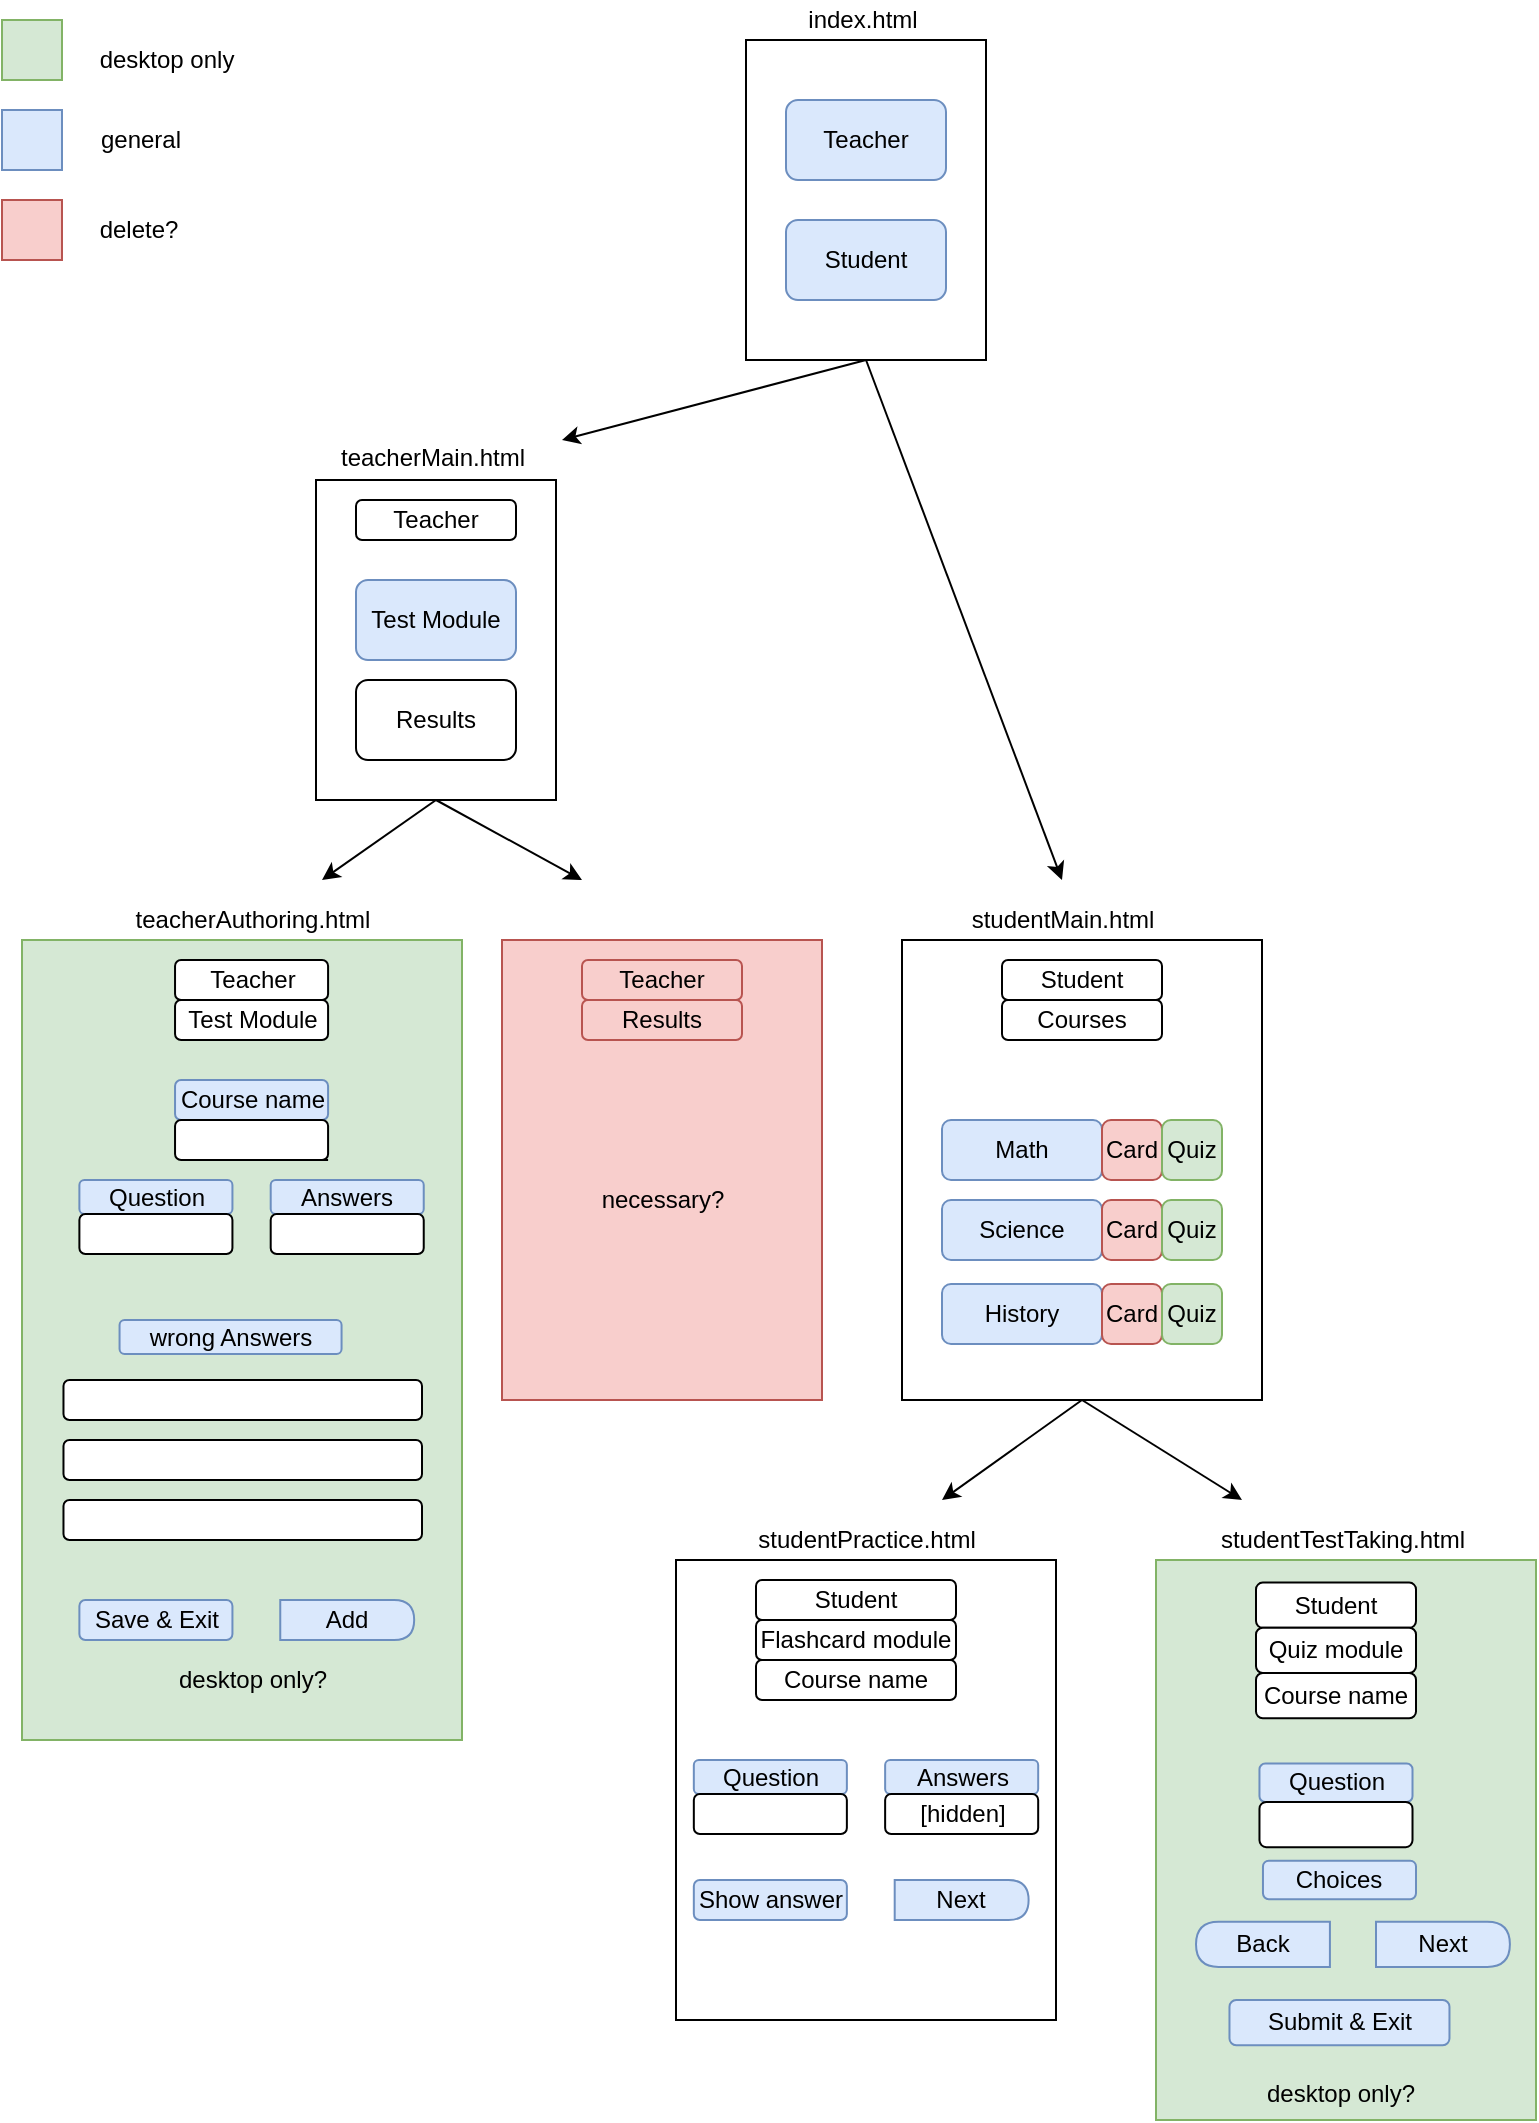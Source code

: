 <mxfile version="14.4.3" type="github" pages="6">
  <diagram id="9fD9goAlEW5F1DG-xID0" name="index">
    <mxGraphModel dx="878" dy="620" grid="1" gridSize="10" guides="1" tooltips="1" connect="1" arrows="1" fold="1" page="1" pageScale="1" pageWidth="850" pageHeight="1100" math="0" shadow="0">
      <root>
        <mxCell id="0" />
        <mxCell id="1" parent="0" />
        <mxCell id="6zLcicrYt3kFBsztM3Yq-1" value="" style="rounded=0;whiteSpace=wrap;html=1;" parent="1" vertex="1">
          <mxGeometry x="402" y="40" width="120" height="160" as="geometry" />
        </mxCell>
        <mxCell id="6zLcicrYt3kFBsztM3Yq-2" value="" style="endArrow=classic;html=1;exitX=0.5;exitY=1;exitDx=0;exitDy=0;" parent="1" source="6zLcicrYt3kFBsztM3Yq-1" edge="1">
          <mxGeometry width="50" height="50" relative="1" as="geometry">
            <mxPoint x="317" y="310" as="sourcePoint" />
            <mxPoint x="560" y="460" as="targetPoint" />
          </mxGeometry>
        </mxCell>
        <mxCell id="6zLcicrYt3kFBsztM3Yq-3" value="" style="endArrow=classic;html=1;exitX=0.5;exitY=1;exitDx=0;exitDy=0;" parent="1" source="6zLcicrYt3kFBsztM3Yq-1" edge="1">
          <mxGeometry width="50" height="50" relative="1" as="geometry">
            <mxPoint x="407" y="160" as="sourcePoint" />
            <mxPoint x="310" y="240" as="targetPoint" />
          </mxGeometry>
        </mxCell>
        <mxCell id="6zLcicrYt3kFBsztM3Yq-4" value="Teacher" style="rounded=1;whiteSpace=wrap;html=1;fillColor=#dae8fc;strokeColor=#6c8ebf;" parent="1" vertex="1">
          <mxGeometry x="422" y="70" width="80" height="40" as="geometry" />
        </mxCell>
        <mxCell id="6zLcicrYt3kFBsztM3Yq-5" value="Student" style="rounded=1;whiteSpace=wrap;html=1;fillColor=#dae8fc;strokeColor=#6c8ebf;" parent="1" vertex="1">
          <mxGeometry x="422" y="130" width="80" height="40" as="geometry" />
        </mxCell>
        <mxCell id="6zLcicrYt3kFBsztM3Yq-6" value="" style="endArrow=classic;html=1;exitX=0.5;exitY=1;exitDx=0;exitDy=0;" parent="1" source="6zLcicrYt3kFBsztM3Yq-76" edge="1">
          <mxGeometry width="50" height="50" relative="1" as="geometry">
            <mxPoint x="277" y="465" as="sourcePoint" />
            <mxPoint x="190" y="460" as="targetPoint" />
          </mxGeometry>
        </mxCell>
        <mxCell id="6zLcicrYt3kFBsztM3Yq-7" value="" style="endArrow=classic;html=1;exitX=0.5;exitY=1;exitDx=0;exitDy=0;" parent="1" source="6zLcicrYt3kFBsztM3Yq-76" edge="1">
          <mxGeometry width="50" height="50" relative="1" as="geometry">
            <mxPoint x="287" y="440" as="sourcePoint" />
            <mxPoint x="320" y="460" as="targetPoint" />
          </mxGeometry>
        </mxCell>
        <mxCell id="6zLcicrYt3kFBsztM3Yq-21" value="" style="group;fillColor=#FF6666;" parent="1" vertex="1" connectable="0">
          <mxGeometry x="280" y="490" width="160" height="230" as="geometry" />
        </mxCell>
        <mxCell id="6zLcicrYt3kFBsztM3Yq-22" value="" style="rounded=0;whiteSpace=wrap;html=1;fillColor=#f8cecc;strokeColor=#b85450;" parent="6zLcicrYt3kFBsztM3Yq-21" vertex="1">
          <mxGeometry width="160" height="230" as="geometry" />
        </mxCell>
        <mxCell id="6zLcicrYt3kFBsztM3Yq-23" value="Teacher" style="rounded=1;whiteSpace=wrap;html=1;fillColor=#f8cecc;strokeColor=#b85450;" parent="6zLcicrYt3kFBsztM3Yq-21" vertex="1">
          <mxGeometry x="40" y="10" width="80" height="20" as="geometry" />
        </mxCell>
        <mxCell id="6zLcicrYt3kFBsztM3Yq-24" value="Results" style="rounded=1;whiteSpace=wrap;html=1;fillColor=#f8cecc;strokeColor=#b85450;" parent="6zLcicrYt3kFBsztM3Yq-21" vertex="1">
          <mxGeometry x="40" y="30" width="80" height="20" as="geometry" />
        </mxCell>
        <mxCell id="6zLcicrYt3kFBsztM3Yq-25" value="necessary?" style="text;html=1;align=center;verticalAlign=middle;resizable=0;points=[];autosize=1;" parent="6zLcicrYt3kFBsztM3Yq-21" vertex="1">
          <mxGeometry x="40" y="120" width="80" height="20" as="geometry" />
        </mxCell>
        <mxCell id="6zLcicrYt3kFBsztM3Yq-38" value="" style="rounded=0;whiteSpace=wrap;html=1;" parent="1" vertex="1">
          <mxGeometry x="480" y="490" width="180" height="230" as="geometry" />
        </mxCell>
        <mxCell id="6zLcicrYt3kFBsztM3Yq-39" value="Math" style="rounded=1;whiteSpace=wrap;html=1;fillColor=#dae8fc;strokeColor=#6c8ebf;" parent="1" vertex="1">
          <mxGeometry x="500" y="580" width="80" height="30" as="geometry" />
        </mxCell>
        <mxCell id="6zLcicrYt3kFBsztM3Yq-40" value="Science" style="rounded=1;whiteSpace=wrap;html=1;fillColor=#dae8fc;strokeColor=#6c8ebf;" parent="1" vertex="1">
          <mxGeometry x="500" y="620" width="80" height="30" as="geometry" />
        </mxCell>
        <mxCell id="6zLcicrYt3kFBsztM3Yq-41" value="History" style="rounded=1;whiteSpace=wrap;html=1;fillColor=#dae8fc;strokeColor=#6c8ebf;" parent="1" vertex="1">
          <mxGeometry x="500" y="662" width="80" height="30" as="geometry" />
        </mxCell>
        <mxCell id="6zLcicrYt3kFBsztM3Yq-42" value="Student" style="rounded=1;whiteSpace=wrap;html=1;" parent="1" vertex="1">
          <mxGeometry x="530" y="500" width="80" height="20" as="geometry" />
        </mxCell>
        <mxCell id="6zLcicrYt3kFBsztM3Yq-43" value="Courses" style="rounded=1;whiteSpace=wrap;html=1;" parent="1" vertex="1">
          <mxGeometry x="530" y="520" width="80" height="20" as="geometry" />
        </mxCell>
        <mxCell id="6zLcicrYt3kFBsztM3Yq-44" value="Card" style="rounded=1;whiteSpace=wrap;html=1;fillColor=#f8cecc;strokeColor=#b85450;" parent="1" vertex="1">
          <mxGeometry x="580" y="580" width="30" height="30" as="geometry" />
        </mxCell>
        <mxCell id="6zLcicrYt3kFBsztM3Yq-45" value="Quiz" style="rounded=1;whiteSpace=wrap;html=1;fillColor=#d5e8d4;strokeColor=#82b366;" parent="1" vertex="1">
          <mxGeometry x="610" y="580" width="30" height="30" as="geometry" />
        </mxCell>
        <mxCell id="6zLcicrYt3kFBsztM3Yq-46" value="Card" style="rounded=1;whiteSpace=wrap;html=1;fillColor=#f8cecc;strokeColor=#b85450;" parent="1" vertex="1">
          <mxGeometry x="580" y="620" width="30" height="30" as="geometry" />
        </mxCell>
        <mxCell id="6zLcicrYt3kFBsztM3Yq-47" value="Quiz" style="rounded=1;whiteSpace=wrap;html=1;fillColor=#d5e8d4;strokeColor=#82b366;" parent="1" vertex="1">
          <mxGeometry x="610" y="620" width="30" height="30" as="geometry" />
        </mxCell>
        <mxCell id="6zLcicrYt3kFBsztM3Yq-48" value="Card" style="rounded=1;whiteSpace=wrap;html=1;fillColor=#f8cecc;strokeColor=#b85450;" parent="1" vertex="1">
          <mxGeometry x="580" y="662" width="30" height="30" as="geometry" />
        </mxCell>
        <mxCell id="6zLcicrYt3kFBsztM3Yq-49" value="Quiz" style="rounded=1;whiteSpace=wrap;html=1;fillColor=#d5e8d4;strokeColor=#82b366;" parent="1" vertex="1">
          <mxGeometry x="610" y="662" width="30" height="30" as="geometry" />
        </mxCell>
        <mxCell id="6zLcicrYt3kFBsztM3Yq-50" value="" style="group" parent="1" vertex="1" connectable="0">
          <mxGeometry x="367" y="800" width="190" height="230" as="geometry" />
        </mxCell>
        <mxCell id="6zLcicrYt3kFBsztM3Yq-51" value="" style="rounded=0;whiteSpace=wrap;html=1;" parent="6zLcicrYt3kFBsztM3Yq-50" vertex="1">
          <mxGeometry width="190" height="230" as="geometry" />
        </mxCell>
        <mxCell id="6zLcicrYt3kFBsztM3Yq-52" value="Student" style="rounded=1;whiteSpace=wrap;html=1;" parent="6zLcicrYt3kFBsztM3Yq-50" vertex="1">
          <mxGeometry x="40" y="10" width="100" height="20" as="geometry" />
        </mxCell>
        <mxCell id="6zLcicrYt3kFBsztM3Yq-53" value="Flashcard module" style="rounded=1;whiteSpace=wrap;html=1;" parent="6zLcicrYt3kFBsztM3Yq-50" vertex="1">
          <mxGeometry x="40" y="30" width="100" height="20" as="geometry" />
        </mxCell>
        <mxCell id="6zLcicrYt3kFBsztM3Yq-54" value="Question" style="rounded=1;whiteSpace=wrap;html=1;fillColor=#dae8fc;strokeColor=#6c8ebf;" parent="6zLcicrYt3kFBsztM3Yq-50" vertex="1">
          <mxGeometry x="8.916" y="100" width="76.522" height="17" as="geometry" />
        </mxCell>
        <mxCell id="6zLcicrYt3kFBsztM3Yq-55" value="" style="rounded=1;whiteSpace=wrap;html=1;" parent="6zLcicrYt3kFBsztM3Yq-50" vertex="1">
          <mxGeometry x="8.916" y="117" width="76.522" height="20" as="geometry" />
        </mxCell>
        <mxCell id="6zLcicrYt3kFBsztM3Yq-56" value="Answers" style="rounded=1;whiteSpace=wrap;html=1;fillColor=#dae8fc;strokeColor=#6c8ebf;" parent="6zLcicrYt3kFBsztM3Yq-50" vertex="1">
          <mxGeometry x="104.568" y="100" width="76.522" height="17" as="geometry" />
        </mxCell>
        <mxCell id="6zLcicrYt3kFBsztM3Yq-57" value="[hidden]" style="rounded=1;whiteSpace=wrap;html=1;" parent="6zLcicrYt3kFBsztM3Yq-50" vertex="1">
          <mxGeometry x="104.568" y="117" width="76.522" height="20" as="geometry" />
        </mxCell>
        <mxCell id="6zLcicrYt3kFBsztM3Yq-58" value="Next" style="shape=delay;whiteSpace=wrap;html=1;fontSize=12;fillColor=#dae8fc;strokeColor=#6c8ebf;" parent="6zLcicrYt3kFBsztM3Yq-50" vertex="1">
          <mxGeometry x="109.35" y="160" width="66.957" height="20" as="geometry" />
        </mxCell>
        <mxCell id="6zLcicrYt3kFBsztM3Yq-59" value="Show answer" style="rounded=1;whiteSpace=wrap;html=1;fillColor=#dae8fc;strokeColor=#6c8ebf;" parent="6zLcicrYt3kFBsztM3Yq-50" vertex="1">
          <mxGeometry x="8.916" y="160" width="76.522" height="20" as="geometry" />
        </mxCell>
        <mxCell id="6zLcicrYt3kFBsztM3Yq-60" value="Course name" style="rounded=1;whiteSpace=wrap;html=1;" parent="6zLcicrYt3kFBsztM3Yq-50" vertex="1">
          <mxGeometry x="40" y="50" width="100" height="20" as="geometry" />
        </mxCell>
        <mxCell id="6zLcicrYt3kFBsztM3Yq-61" value="" style="group;fillColor=#d5e8d4;strokeColor=#82b366;" parent="1" vertex="1" connectable="0">
          <mxGeometry x="607" y="800" width="190" height="280" as="geometry" />
        </mxCell>
        <mxCell id="6zLcicrYt3kFBsztM3Yq-62" value="" style="rounded=0;whiteSpace=wrap;html=1;fillColor=#d5e8d4;strokeColor=#82b366;" parent="6zLcicrYt3kFBsztM3Yq-61" vertex="1">
          <mxGeometry width="190" height="280" as="geometry" />
        </mxCell>
        <mxCell id="6zLcicrYt3kFBsztM3Yq-63" value="Student" style="rounded=1;whiteSpace=wrap;html=1;" parent="6zLcicrYt3kFBsztM3Yq-61" vertex="1">
          <mxGeometry x="50" y="11.304" width="80" height="22.609" as="geometry" />
        </mxCell>
        <mxCell id="6zLcicrYt3kFBsztM3Yq-64" value="Quiz module" style="rounded=1;whiteSpace=wrap;html=1;" parent="6zLcicrYt3kFBsztM3Yq-61" vertex="1">
          <mxGeometry x="50" y="33.913" width="80" height="22.609" as="geometry" />
        </mxCell>
        <mxCell id="6zLcicrYt3kFBsztM3Yq-65" value="Question" style="rounded=1;whiteSpace=wrap;html=1;fillColor=#dae8fc;strokeColor=#6c8ebf;" parent="6zLcicrYt3kFBsztM3Yq-61" vertex="1">
          <mxGeometry x="51.736" y="101.739" width="76.522" height="19.217" as="geometry" />
        </mxCell>
        <mxCell id="6zLcicrYt3kFBsztM3Yq-66" value="" style="rounded=1;whiteSpace=wrap;html=1;" parent="6zLcicrYt3kFBsztM3Yq-61" vertex="1">
          <mxGeometry x="51.736" y="120.957" width="76.522" height="22.609" as="geometry" />
        </mxCell>
        <mxCell id="6zLcicrYt3kFBsztM3Yq-67" value="Next" style="shape=delay;whiteSpace=wrap;html=1;fontSize=12;fillColor=#dae8fc;strokeColor=#6c8ebf;" parent="6zLcicrYt3kFBsztM3Yq-61" vertex="1">
          <mxGeometry x="110.0" y="180.87" width="66.957" height="22.609" as="geometry" />
        </mxCell>
        <mxCell id="6zLcicrYt3kFBsztM3Yq-68" value="Submit &amp;amp; Exit" style="rounded=1;whiteSpace=wrap;html=1;fillColor=#dae8fc;strokeColor=#6c8ebf;" parent="6zLcicrYt3kFBsztM3Yq-61" vertex="1">
          <mxGeometry x="36.74" y="219.997" width="110" height="22.609" as="geometry" />
        </mxCell>
        <mxCell id="6zLcicrYt3kFBsztM3Yq-69" value="Course name" style="rounded=1;whiteSpace=wrap;html=1;" parent="6zLcicrYt3kFBsztM3Yq-61" vertex="1">
          <mxGeometry x="50" y="56.522" width="80" height="22.609" as="geometry" />
        </mxCell>
        <mxCell id="6zLcicrYt3kFBsztM3Yq-70" value="Choices" style="rounded=1;whiteSpace=wrap;html=1;fillColor=#dae8fc;strokeColor=#6c8ebf;" parent="6zLcicrYt3kFBsztM3Yq-61" vertex="1">
          <mxGeometry x="53.478" y="150.348" width="76.522" height="19.217" as="geometry" />
        </mxCell>
        <mxCell id="6zLcicrYt3kFBsztM3Yq-71" value="Back" style="shape=delay;whiteSpace=wrap;html=1;fontSize=12;fillColor=#dae8fc;strokeColor=#6c8ebf;flipH=1;" parent="6zLcicrYt3kFBsztM3Yq-61" vertex="1">
          <mxGeometry x="20.0" y="180.87" width="66.957" height="22.609" as="geometry" />
        </mxCell>
        <mxCell id="6zLcicrYt3kFBsztM3Yq-80" value="desktop only?" style="text;html=1;align=center;verticalAlign=middle;resizable=0;points=[];autosize=1;" parent="6zLcicrYt3kFBsztM3Yq-61" vertex="1">
          <mxGeometry x="46.74" y="256.61" width="90" height="20" as="geometry" />
        </mxCell>
        <mxCell id="6zLcicrYt3kFBsztM3Yq-72" value="" style="endArrow=classic;html=1;exitX=0.5;exitY=1;exitDx=0;exitDy=0;" parent="1" source="6zLcicrYt3kFBsztM3Yq-38" edge="1">
          <mxGeometry width="50" height="50" relative="1" as="geometry">
            <mxPoint x="747" y="780" as="sourcePoint" />
            <mxPoint x="650" y="770" as="targetPoint" />
          </mxGeometry>
        </mxCell>
        <mxCell id="6zLcicrYt3kFBsztM3Yq-73" value="" style="endArrow=classic;html=1;exitX=0.5;exitY=1;exitDx=0;exitDy=0;" parent="1" source="6zLcicrYt3kFBsztM3Yq-38" edge="1">
          <mxGeometry width="50" height="50" relative="1" as="geometry">
            <mxPoint x="577" y="780" as="sourcePoint" />
            <mxPoint x="500" y="770" as="targetPoint" />
          </mxGeometry>
        </mxCell>
        <mxCell id="6zLcicrYt3kFBsztM3Yq-75" value="" style="group" parent="1" connectable="0" vertex="1">
          <mxGeometry x="187" y="260" width="120" height="160" as="geometry" />
        </mxCell>
        <mxCell id="6zLcicrYt3kFBsztM3Yq-76" value="" style="rounded=0;whiteSpace=wrap;html=1;" parent="6zLcicrYt3kFBsztM3Yq-75" vertex="1">
          <mxGeometry width="120" height="160" as="geometry" />
        </mxCell>
        <mxCell id="6zLcicrYt3kFBsztM3Yq-77" value="Teacher" style="rounded=1;whiteSpace=wrap;html=1;" parent="6zLcicrYt3kFBsztM3Yq-75" vertex="1">
          <mxGeometry x="20" y="10" width="80" height="20" as="geometry" />
        </mxCell>
        <mxCell id="6zLcicrYt3kFBsztM3Yq-78" value="Test Module" style="rounded=1;whiteSpace=wrap;html=1;fillColor=#dae8fc;strokeColor=#6c8ebf;" parent="6zLcicrYt3kFBsztM3Yq-75" vertex="1">
          <mxGeometry x="20" y="50" width="80" height="40" as="geometry" />
        </mxCell>
        <mxCell id="6zLcicrYt3kFBsztM3Yq-79" value="Results" style="rounded=1;whiteSpace=wrap;html=1;" parent="6zLcicrYt3kFBsztM3Yq-75" vertex="1">
          <mxGeometry x="20" y="100" width="80" height="40" as="geometry" />
        </mxCell>
        <mxCell id="GenMaW30tC9q8amXC3VV-1" value="teacherAuthoring.html" style="text;html=1;resizable=0;autosize=1;align=center;verticalAlign=middle;points=[];fillColor=none;strokeColor=none;rounded=0;" parent="1" vertex="1">
          <mxGeometry x="90" y="470" width="130" height="20" as="geometry" />
        </mxCell>
        <mxCell id="GenMaW30tC9q8amXC3VV-3" value="studentMain.html" style="text;html=1;resizable=0;autosize=1;align=center;verticalAlign=middle;points=[];fillColor=none;strokeColor=none;rounded=0;" parent="1" vertex="1">
          <mxGeometry x="505" y="470" width="110" height="20" as="geometry" />
        </mxCell>
        <mxCell id="GenMaW30tC9q8amXC3VV-5" value="" style="rounded=0;whiteSpace=wrap;html=1;fillColor=#d5e8d4;strokeColor=#82b366;" parent="1" vertex="1">
          <mxGeometry x="30" y="30" width="30" height="30" as="geometry" />
        </mxCell>
        <mxCell id="cYy0Dv5qFqre1TIyRevT-1" value="" style="rounded=0;whiteSpace=wrap;html=1;fillColor=#dae8fc;strokeColor=#6c8ebf;" parent="1" vertex="1">
          <mxGeometry x="30" y="75" width="30" height="30" as="geometry" />
        </mxCell>
        <mxCell id="cYy0Dv5qFqre1TIyRevT-2" value="" style="rounded=0;whiteSpace=wrap;html=1;fillColor=#f8cecc;strokeColor=#b85450;" parent="1" vertex="1">
          <mxGeometry x="30" y="120" width="30" height="30" as="geometry" />
        </mxCell>
        <mxCell id="cYy0Dv5qFqre1TIyRevT-3" value="desktop only" style="text;html=1;align=center;verticalAlign=middle;resizable=0;points=[];autosize=1;" parent="1" vertex="1">
          <mxGeometry x="72" y="40" width="80" height="20" as="geometry" />
        </mxCell>
        <mxCell id="cYy0Dv5qFqre1TIyRevT-4" value="delete?" style="text;html=1;align=center;verticalAlign=middle;resizable=0;points=[];autosize=1;" parent="1" vertex="1">
          <mxGeometry x="73" y="125" width="50" height="20" as="geometry" />
        </mxCell>
        <mxCell id="cYy0Dv5qFqre1TIyRevT-5" value="general" style="text;html=1;align=center;verticalAlign=middle;resizable=0;points=[];autosize=1;" parent="1" vertex="1">
          <mxGeometry x="69" y="80" width="60" height="20" as="geometry" />
        </mxCell>
        <mxCell id="cYy0Dv5qFqre1TIyRevT-7" value="teacherMain.html" style="text;html=1;align=center;verticalAlign=middle;resizable=0;points=[];autosize=1;" parent="1" vertex="1">
          <mxGeometry x="190" y="239" width="110" height="20" as="geometry" />
        </mxCell>
        <mxCell id="cYy0Dv5qFqre1TIyRevT-8" value="index.html" style="text;html=1;align=center;verticalAlign=middle;resizable=0;points=[];autosize=1;" parent="1" vertex="1">
          <mxGeometry x="425" y="20" width="70" height="20" as="geometry" />
        </mxCell>
        <mxCell id="cYy0Dv5qFqre1TIyRevT-9" value="studentTestTaking.html" style="text;html=1;align=center;verticalAlign=middle;resizable=0;points=[];autosize=1;" parent="1" vertex="1">
          <mxGeometry x="630" y="780" width="140" height="20" as="geometry" />
        </mxCell>
        <mxCell id="cYy0Dv5qFqre1TIyRevT-10" value="studentPractice.html" style="text;html=1;align=center;verticalAlign=middle;resizable=0;points=[];autosize=1;" parent="1" vertex="1">
          <mxGeometry x="402" y="780" width="120" height="20" as="geometry" />
        </mxCell>
        <mxCell id="6zLcicrYt3kFBsztM3Yq-9" value="" style="rounded=0;whiteSpace=wrap;html=1;fillColor=#d5e8d4;strokeColor=#82b366;" parent="1" vertex="1">
          <mxGeometry x="40" y="490" width="220" height="400" as="geometry" />
        </mxCell>
        <mxCell id="6zLcicrYt3kFBsztM3Yq-10" value="Teacher" style="rounded=1;whiteSpace=wrap;html=1;" parent="1" vertex="1">
          <mxGeometry x="116.522" y="500" width="76.522" height="20" as="geometry" />
        </mxCell>
        <mxCell id="6zLcicrYt3kFBsztM3Yq-11" style="edgeStyle=orthogonalEdgeStyle;rounded=0;orthogonalLoop=1;jettySize=auto;html=1;exitX=1;exitY=0;exitDx=0;exitDy=0;fontSize=8;" parent="1" edge="1">
          <mxGeometry x="40" y="490" as="geometry">
            <mxPoint x="193.043" y="600" as="sourcePoint" />
            <mxPoint x="188.261" y="580" as="targetPoint" />
          </mxGeometry>
        </mxCell>
        <mxCell id="6zLcicrYt3kFBsztM3Yq-12" value="Question" style="rounded=1;whiteSpace=wrap;html=1;fillColor=#dae8fc;strokeColor=#6c8ebf;" parent="1" vertex="1">
          <mxGeometry x="68.696" y="610" width="76.522" height="17" as="geometry" />
        </mxCell>
        <mxCell id="6zLcicrYt3kFBsztM3Yq-13" value="Test Module" style="rounded=1;whiteSpace=wrap;html=1;" parent="1" vertex="1">
          <mxGeometry x="116.522" y="520" width="76.522" height="20" as="geometry" />
        </mxCell>
        <mxCell id="6zLcicrYt3kFBsztM3Yq-14" value="Course name" style="rounded=1;whiteSpace=wrap;html=1;fillColor=#dae8fc;strokeColor=#6c8ebf;" parent="1" vertex="1">
          <mxGeometry x="116.522" y="560" width="76.522" height="20" as="geometry" />
        </mxCell>
        <mxCell id="6zLcicrYt3kFBsztM3Yq-15" value="" style="rounded=1;whiteSpace=wrap;html=1;" parent="1" vertex="1">
          <mxGeometry x="116.522" y="580" width="76.522" height="20" as="geometry" />
        </mxCell>
        <mxCell id="6zLcicrYt3kFBsztM3Yq-16" value="" style="rounded=1;whiteSpace=wrap;html=1;" parent="1" vertex="1">
          <mxGeometry x="68.696" y="627" width="76.522" height="20" as="geometry" />
        </mxCell>
        <mxCell id="6zLcicrYt3kFBsztM3Yq-17" value="Answers" style="rounded=1;whiteSpace=wrap;html=1;fillColor=#dae8fc;strokeColor=#6c8ebf;" parent="1" vertex="1">
          <mxGeometry x="164.348" y="610" width="76.522" height="17" as="geometry" />
        </mxCell>
        <mxCell id="6zLcicrYt3kFBsztM3Yq-18" value="" style="rounded=1;whiteSpace=wrap;html=1;" parent="1" vertex="1">
          <mxGeometry x="164.348" y="627" width="76.522" height="20" as="geometry" />
        </mxCell>
        <mxCell id="6zLcicrYt3kFBsztM3Yq-19" value="Add" style="shape=delay;whiteSpace=wrap;html=1;fontSize=12;fillColor=#dae8fc;strokeColor=#6c8ebf;" parent="1" vertex="1">
          <mxGeometry x="169.13" y="820" width="66.957" height="20" as="geometry" />
        </mxCell>
        <mxCell id="6zLcicrYt3kFBsztM3Yq-20" value="Save &amp;amp; Exit" style="rounded=1;whiteSpace=wrap;html=1;fillColor=#dae8fc;strokeColor=#6c8ebf;" parent="1" vertex="1">
          <mxGeometry x="68.696" y="820" width="76.522" height="20" as="geometry" />
        </mxCell>
        <mxCell id="6zLcicrYt3kFBsztM3Yq-74" value="desktop only?" style="text;html=1;align=center;verticalAlign=middle;resizable=0;points=[];autosize=1;" parent="1" vertex="1">
          <mxGeometry x="110" y="850" width="90" height="20" as="geometry" />
        </mxCell>
        <mxCell id="1pgZA6BiGX_e1k4vTzeB-1" value="wrong Answers" style="rounded=1;whiteSpace=wrap;html=1;fillColor=#dae8fc;strokeColor=#6c8ebf;" parent="1" vertex="1">
          <mxGeometry x="88.78" y="680" width="111" height="17" as="geometry" />
        </mxCell>
        <mxCell id="1pgZA6BiGX_e1k4vTzeB-2" value="" style="rounded=1;whiteSpace=wrap;html=1;" parent="1" vertex="1">
          <mxGeometry x="60.74" y="710" width="179.26" height="20" as="geometry" />
        </mxCell>
        <mxCell id="1pgZA6BiGX_e1k4vTzeB-3" value="" style="rounded=1;whiteSpace=wrap;html=1;" parent="1" vertex="1">
          <mxGeometry x="60.74" y="740" width="179.26" height="20" as="geometry" />
        </mxCell>
        <mxCell id="1pgZA6BiGX_e1k4vTzeB-4" value="" style="rounded=1;whiteSpace=wrap;html=1;" parent="1" vertex="1">
          <mxGeometry x="60.74" y="770" width="179.26" height="20" as="geometry" />
        </mxCell>
      </root>
    </mxGraphModel>
  </diagram>
  <diagram id="BmSE2aoRar_VW7veop-z" name="studentMain">
    <mxGraphModel dx="878" dy="620" grid="1" gridSize="10" guides="1" tooltips="1" connect="1" arrows="1" fold="1" page="1" pageScale="1" pageWidth="850" pageHeight="1100" math="0" shadow="0">
      <root>
        <mxCell id="NoqR4jY5gbtJgDWmboDG-0" />
        <mxCell id="NoqR4jY5gbtJgDWmboDG-1" parent="NoqR4jY5gbtJgDWmboDG-0" />
        <mxCell id="TfzWrg69pO93qAZr4uCZ-27" value="" style="shape=table;html=1;whiteSpace=wrap;startSize=0;container=1;collapsible=0;childLayout=tableLayout;" parent="NoqR4jY5gbtJgDWmboDG-1" vertex="1">
          <mxGeometry x="200" y="280" width="400" height="320" as="geometry" />
        </mxCell>
        <mxCell id="TfzWrg69pO93qAZr4uCZ-28" value="" style="shape=partialRectangle;html=1;whiteSpace=wrap;collapsible=0;dropTarget=0;pointerEvents=0;fillColor=none;top=0;left=0;bottom=0;right=0;points=[[0,0.5],[1,0.5]];portConstraint=eastwest;" parent="TfzWrg69pO93qAZr4uCZ-27" vertex="1">
          <mxGeometry width="400" height="162" as="geometry" />
        </mxCell>
        <mxCell id="TfzWrg69pO93qAZr4uCZ-29" value="" style="shape=partialRectangle;html=1;whiteSpace=wrap;connectable=0;fillColor=none;top=0;left=0;bottom=0;right=0;overflow=hidden;" parent="TfzWrg69pO93qAZr4uCZ-28" vertex="1">
          <mxGeometry width="134" height="162" as="geometry" />
        </mxCell>
        <mxCell id="TfzWrg69pO93qAZr4uCZ-30" value="" style="shape=partialRectangle;html=1;whiteSpace=wrap;connectable=0;fillColor=none;top=0;left=0;bottom=0;right=0;overflow=hidden;" parent="TfzWrg69pO93qAZr4uCZ-28" vertex="1">
          <mxGeometry x="134" width="132" height="162" as="geometry" />
        </mxCell>
        <mxCell id="TfzWrg69pO93qAZr4uCZ-31" value="" style="shape=partialRectangle;html=1;whiteSpace=wrap;connectable=0;fillColor=none;top=0;left=0;bottom=0;right=0;overflow=hidden;" parent="TfzWrg69pO93qAZr4uCZ-28" vertex="1">
          <mxGeometry x="266" width="134" height="162" as="geometry" />
        </mxCell>
        <mxCell id="TfzWrg69pO93qAZr4uCZ-32" value="" style="shape=partialRectangle;html=1;whiteSpace=wrap;collapsible=0;dropTarget=0;pointerEvents=0;fillColor=none;top=0;left=0;bottom=0;right=0;points=[[0,0.5],[1,0.5]];portConstraint=eastwest;" parent="TfzWrg69pO93qAZr4uCZ-27" vertex="1">
          <mxGeometry y="162" width="400" height="158" as="geometry" />
        </mxCell>
        <mxCell id="TfzWrg69pO93qAZr4uCZ-33" value="" style="shape=partialRectangle;html=1;whiteSpace=wrap;connectable=0;fillColor=none;top=0;left=0;bottom=0;right=0;overflow=hidden;" parent="TfzWrg69pO93qAZr4uCZ-32" vertex="1">
          <mxGeometry width="134" height="158" as="geometry" />
        </mxCell>
        <mxCell id="TfzWrg69pO93qAZr4uCZ-34" value="" style="shape=partialRectangle;html=1;whiteSpace=wrap;connectable=0;fillColor=none;top=0;left=0;bottom=0;right=0;overflow=hidden;" parent="TfzWrg69pO93qAZr4uCZ-32" vertex="1">
          <mxGeometry x="134" width="132" height="158" as="geometry" />
        </mxCell>
        <mxCell id="TfzWrg69pO93qAZr4uCZ-35" value="" style="shape=partialRectangle;html=1;whiteSpace=wrap;connectable=0;fillColor=none;top=0;left=0;bottom=0;right=0;overflow=hidden;" parent="TfzWrg69pO93qAZr4uCZ-32" vertex="1">
          <mxGeometry x="266" width="134" height="158" as="geometry" />
        </mxCell>
        <mxCell id="TfzWrg69pO93qAZr4uCZ-0" value="" style="rounded=0;whiteSpace=wrap;html=1;fillColor=#f5f5f5;strokeColor=#666666;fontColor=#333333;" parent="NoqR4jY5gbtJgDWmboDG-1" vertex="1">
          <mxGeometry x="200" y="60" width="330" height="40" as="geometry" />
        </mxCell>
        <mxCell id="TfzWrg69pO93qAZr4uCZ-1" value="Math 301: Advanced Algebra" style="text;html=1;align=center;verticalAlign=middle;resizable=0;points=[];autosize=1;" parent="NoqR4jY5gbtJgDWmboDG-1" vertex="1">
          <mxGeometry x="210" y="70" width="170" height="20" as="geometry" />
        </mxCell>
        <mxCell id="TfzWrg69pO93qAZr4uCZ-2" value="" style="rounded=0;whiteSpace=wrap;html=1;fillColor=#FF9999;" parent="NoqR4jY5gbtJgDWmboDG-1" vertex="1">
          <mxGeometry x="530" y="60" width="70" height="40" as="geometry" />
        </mxCell>
        <mxCell id="TfzWrg69pO93qAZr4uCZ-3" value="QUIZ" style="text;html=1;align=center;verticalAlign=middle;resizable=0;points=[];autosize=1;" parent="NoqR4jY5gbtJgDWmboDG-1" vertex="1">
          <mxGeometry x="545" y="70" width="40" height="20" as="geometry" />
        </mxCell>
        <mxCell id="TfzWrg69pO93qAZr4uCZ-4" value="" style="rounded=0;whiteSpace=wrap;html=1;fillColor=#f5f5f5;strokeColor=#666666;fontColor=#333333;" parent="NoqR4jY5gbtJgDWmboDG-1" vertex="1">
          <mxGeometry x="200" y="110" width="330" height="40" as="geometry" />
        </mxCell>
        <mxCell id="TfzWrg69pO93qAZr4uCZ-5" value="Biology 314: The Human Anatomy" style="text;html=1;align=center;verticalAlign=middle;resizable=0;points=[];autosize=1;" parent="NoqR4jY5gbtJgDWmboDG-1" vertex="1">
          <mxGeometry x="209" y="120" width="200" height="20" as="geometry" />
        </mxCell>
        <mxCell id="TfzWrg69pO93qAZr4uCZ-6" value="" style="rounded=0;whiteSpace=wrap;html=1;fillColor=#B3B3B3;" parent="NoqR4jY5gbtJgDWmboDG-1" vertex="1">
          <mxGeometry x="530" y="110" width="70" height="40" as="geometry" />
        </mxCell>
        <mxCell id="TfzWrg69pO93qAZr4uCZ-8" value="" style="rounded=0;whiteSpace=wrap;html=1;fillColor=#f5f5f5;strokeColor=#666666;fontColor=#333333;" parent="NoqR4jY5gbtJgDWmboDG-1" vertex="1">
          <mxGeometry x="200" y="160" width="330" height="40" as="geometry" />
        </mxCell>
        <mxCell id="TfzWrg69pO93qAZr4uCZ-9" value="English 321: Romantic Literature" style="text;html=1;align=center;verticalAlign=middle;resizable=0;points=[];autosize=1;" parent="NoqR4jY5gbtJgDWmboDG-1" vertex="1">
          <mxGeometry x="211" y="170" width="190" height="20" as="geometry" />
        </mxCell>
        <mxCell id="TfzWrg69pO93qAZr4uCZ-10" value="" style="rounded=0;whiteSpace=wrap;html=1;fillColor=#B3B3B3;" parent="NoqR4jY5gbtJgDWmboDG-1" vertex="1">
          <mxGeometry x="530" y="160" width="70" height="40" as="geometry" />
        </mxCell>
        <mxCell id="TfzWrg69pO93qAZr4uCZ-13" value="" style="rounded=0;whiteSpace=wrap;html=1;fillColor=#f5f5f5;strokeColor=#666666;fontColor=#333333;" parent="NoqR4jY5gbtJgDWmboDG-1" vertex="1">
          <mxGeometry x="200" y="210" width="330" height="40" as="geometry" />
        </mxCell>
        <mxCell id="TfzWrg69pO93qAZr4uCZ-14" value="History 358: Ancient Civilizations" style="text;html=1;align=center;verticalAlign=middle;resizable=0;points=[];autosize=1;" parent="NoqR4jY5gbtJgDWmboDG-1" vertex="1">
          <mxGeometry x="211" y="220" width="190" height="20" as="geometry" />
        </mxCell>
        <mxCell id="TfzWrg69pO93qAZr4uCZ-15" value="" style="rounded=0;whiteSpace=wrap;html=1;fillColor=#FF9999;" parent="NoqR4jY5gbtJgDWmboDG-1" vertex="1">
          <mxGeometry x="530" y="210" width="70" height="40" as="geometry" />
        </mxCell>
        <mxCell id="TfzWrg69pO93qAZr4uCZ-16" value="QUIZ" style="text;html=1;align=center;verticalAlign=middle;resizable=0;points=[];autosize=1;" parent="NoqR4jY5gbtJgDWmboDG-1" vertex="1">
          <mxGeometry x="545" y="220" width="40" height="20" as="geometry" />
        </mxCell>
        <mxCell id="TfzWrg69pO93qAZr4uCZ-18" value="Math 301" style="text;html=1;align=center;verticalAlign=middle;resizable=0;points=[];autosize=1;" parent="NoqR4jY5gbtJgDWmboDG-1" vertex="1">
          <mxGeometry x="230" y="290" width="70" height="20" as="geometry" />
        </mxCell>
        <mxCell id="TfzWrg69pO93qAZr4uCZ-19" value="Biology 314" style="text;html=1;align=center;verticalAlign=middle;resizable=0;points=[];autosize=1;" parent="NoqR4jY5gbtJgDWmboDG-1" vertex="1">
          <mxGeometry x="360" y="290" width="80" height="20" as="geometry" />
        </mxCell>
        <mxCell id="TfzWrg69pO93qAZr4uCZ-20" value="English 321" style="text;html=1;align=center;verticalAlign=middle;resizable=0;points=[];autosize=1;" parent="NoqR4jY5gbtJgDWmboDG-1" vertex="1">
          <mxGeometry x="490" y="290" width="80" height="20" as="geometry" />
        </mxCell>
        <mxCell id="TfzWrg69pO93qAZr4uCZ-21" value="History 358" style="text;html=1;align=center;verticalAlign=middle;resizable=0;points=[];autosize=1;" parent="NoqR4jY5gbtJgDWmboDG-1" vertex="1">
          <mxGeometry x="225" y="450" width="80" height="20" as="geometry" />
        </mxCell>
        <mxCell id="TfzWrg69pO93qAZr4uCZ-22" value="Litérature 325" style="text;html=1;align=center;verticalAlign=middle;resizable=0;points=[];autosize=1;" parent="NoqR4jY5gbtJgDWmboDG-1" vertex="1">
          <mxGeometry x="355" y="450" width="90" height="20" as="geometry" />
        </mxCell>
        <mxCell id="TfzWrg69pO93qAZr4uCZ-23" value="Physics 331" style="text;html=1;align=center;verticalAlign=middle;resizable=0;points=[];autosize=1;" parent="NoqR4jY5gbtJgDWmboDG-1" vertex="1">
          <mxGeometry x="490" y="450" width="80" height="20" as="geometry" />
        </mxCell>
        <mxCell id="TfzWrg69pO93qAZr4uCZ-26" value="" style="endArrow=none;html=1;" parent="NoqR4jY5gbtJgDWmboDG-1" target="TfzWrg69pO93qAZr4uCZ-27" edge="1">
          <mxGeometry width="50" height="50" relative="1" as="geometry">
            <mxPoint x="600" y="440" as="sourcePoint" />
            <mxPoint x="450" y="230" as="targetPoint" />
          </mxGeometry>
        </mxCell>
        <mxCell id="TfzWrg69pO93qAZr4uCZ-52" value="average" style="text;html=1;align=center;verticalAlign=middle;resizable=0;points=[];autosize=1;" parent="NoqR4jY5gbtJgDWmboDG-1" vertex="1">
          <mxGeometry x="235" y="410" width="60" height="20" as="geometry" />
        </mxCell>
        <mxCell id="TfzWrg69pO93qAZr4uCZ-53" value="76%" style="text;html=1;align=center;verticalAlign=middle;resizable=0;points=[];autosize=1;fontSize=48;fontColor=#999999;" parent="NoqR4jY5gbtJgDWmboDG-1" vertex="1">
          <mxGeometry x="218" y="340" width="110" height="60" as="geometry" />
        </mxCell>
        <mxCell id="TfzWrg69pO93qAZr4uCZ-54" value="61%" style="text;html=1;align=center;verticalAlign=middle;resizable=0;points=[];autosize=1;fontSize=48;fontColor=#999999;" parent="NoqR4jY5gbtJgDWmboDG-1" vertex="1">
          <mxGeometry x="345" y="340" width="110" height="60" as="geometry" />
        </mxCell>
        <mxCell id="TfzWrg69pO93qAZr4uCZ-55" value="83%" style="text;html=1;align=center;verticalAlign=middle;resizable=0;points=[];autosize=1;fontSize=48;fontColor=#999999;" parent="NoqR4jY5gbtJgDWmboDG-1" vertex="1">
          <mxGeometry x="478" y="340" width="110" height="60" as="geometry" />
        </mxCell>
        <mxCell id="TfzWrg69pO93qAZr4uCZ-56" value="95%" style="text;html=1;align=center;verticalAlign=middle;resizable=0;points=[];autosize=1;fontSize=48;fontColor=#999999;" parent="NoqR4jY5gbtJgDWmboDG-1" vertex="1">
          <mxGeometry x="218" y="500" width="110" height="60" as="geometry" />
        </mxCell>
        <mxCell id="TfzWrg69pO93qAZr4uCZ-57" value="67%" style="text;html=1;align=center;verticalAlign=middle;resizable=0;points=[];autosize=1;fontSize=48;fontColor=#999999;" parent="NoqR4jY5gbtJgDWmboDG-1" vertex="1">
          <mxGeometry x="350" y="500" width="110" height="60" as="geometry" />
        </mxCell>
        <mxCell id="TfzWrg69pO93qAZr4uCZ-58" value="82%" style="text;html=1;align=center;verticalAlign=middle;resizable=0;points=[];autosize=1;fontSize=48;fontColor=#999999;" parent="NoqR4jY5gbtJgDWmboDG-1" vertex="1">
          <mxGeometry x="475" y="500" width="110" height="60" as="geometry" />
        </mxCell>
        <mxCell id="Gd1-UqSqxGTPIHQi6Pd1-0" value="8 / 10" style="text;html=1;align=center;verticalAlign=middle;resizable=0;points=[];autosize=1;fontSize=14;" parent="NoqR4jY5gbtJgDWmboDG-1" vertex="1">
          <mxGeometry x="540" y="120" width="50" height="20" as="geometry" />
        </mxCell>
        <mxCell id="Gd1-UqSqxGTPIHQi6Pd1-2" value="7 / 10" style="text;html=1;align=center;verticalAlign=middle;resizable=0;points=[];autosize=1;fontSize=14;" parent="NoqR4jY5gbtJgDWmboDG-1" vertex="1">
          <mxGeometry x="540" y="170" width="50" height="20" as="geometry" />
        </mxCell>
        <mxCell id="Gd1-UqSqxGTPIHQi6Pd1-3" value="average" style="text;html=1;align=center;verticalAlign=middle;resizable=0;points=[];autosize=1;" parent="NoqR4jY5gbtJgDWmboDG-1" vertex="1">
          <mxGeometry x="365" y="410" width="60" height="20" as="geometry" />
        </mxCell>
        <mxCell id="Gd1-UqSqxGTPIHQi6Pd1-4" value="average" style="text;html=1;align=center;verticalAlign=middle;resizable=0;points=[];autosize=1;" parent="NoqR4jY5gbtJgDWmboDG-1" vertex="1">
          <mxGeometry x="503" y="410" width="60" height="20" as="geometry" />
        </mxCell>
        <mxCell id="Gd1-UqSqxGTPIHQi6Pd1-5" value="average" style="text;html=1;align=center;verticalAlign=middle;resizable=0;points=[];autosize=1;" parent="NoqR4jY5gbtJgDWmboDG-1" vertex="1">
          <mxGeometry x="243" y="570" width="60" height="20" as="geometry" />
        </mxCell>
        <mxCell id="Gd1-UqSqxGTPIHQi6Pd1-6" value="average" style="text;html=1;align=center;verticalAlign=middle;resizable=0;points=[];autosize=1;" parent="NoqR4jY5gbtJgDWmboDG-1" vertex="1">
          <mxGeometry x="370" y="570" width="60" height="20" as="geometry" />
        </mxCell>
        <mxCell id="Gd1-UqSqxGTPIHQi6Pd1-7" value="average" style="text;html=1;align=center;verticalAlign=middle;resizable=0;points=[];autosize=1;" parent="NoqR4jY5gbtJgDWmboDG-1" vertex="1">
          <mxGeometry x="503" y="570" width="60" height="20" as="geometry" />
        </mxCell>
        <mxCell id="SZkf4p4AiwuDb-D6TneM-0" value="&lt;font color=&quot;#000000&quot; style=&quot;font-size: 12px&quot;&gt;&lt;span style=&quot;font-size: 12px&quot;&gt;EXIT&lt;/span&gt;&lt;/font&gt;" style="rounded=0;whiteSpace=wrap;html=1;fontSize=12;fontColor=#999999;fillColor=#E6E6E6;" parent="NoqR4jY5gbtJgDWmboDG-1" vertex="1">
          <mxGeometry x="200" width="56.09" height="30" as="geometry" />
        </mxCell>
      </root>
    </mxGraphModel>
  </diagram>
  <diagram id="OkEaf5D_sD80ussIgZpL" name="teacherMain">
    <mxGraphModel dx="878" dy="620" grid="1" gridSize="10" guides="1" tooltips="1" connect="1" arrows="1" fold="1" page="1" pageScale="1" pageWidth="850" pageHeight="1100" math="0" shadow="0">
      <root>
        <mxCell id="TJXw27Kw0u7hMG-P8DUF-0" />
        <mxCell id="TJXw27Kw0u7hMG-P8DUF-1" parent="TJXw27Kw0u7hMG-P8DUF-0" />
        <mxCell id="TJXw27Kw0u7hMG-P8DUF-12" value="" style="rounded=0;whiteSpace=wrap;html=1;rotation=0;" parent="TJXw27Kw0u7hMG-P8DUF-1" vertex="1">
          <mxGeometry x="80" y="110" width="120" height="100" as="geometry" />
        </mxCell>
        <mxCell id="i5ZDK87CVwlOPEZfsET9-17" value="" style="rounded=0;whiteSpace=wrap;html=1;rotation=0;" parent="TJXw27Kw0u7hMG-P8DUF-1" vertex="1">
          <mxGeometry x="200" y="110" width="120" height="100" as="geometry" />
        </mxCell>
        <mxCell id="i5ZDK87CVwlOPEZfsET9-18" value="" style="rounded=0;whiteSpace=wrap;html=1;rotation=0;" parent="TJXw27Kw0u7hMG-P8DUF-1" vertex="1">
          <mxGeometry x="320" y="110" width="120" height="100" as="geometry" />
        </mxCell>
        <mxCell id="i5ZDK87CVwlOPEZfsET9-23" value="" style="rounded=0;whiteSpace=wrap;html=1;rotation=0;" parent="TJXw27Kw0u7hMG-P8DUF-1" vertex="1">
          <mxGeometry x="80" y="210" width="120" height="100" as="geometry" />
        </mxCell>
        <mxCell id="i5ZDK87CVwlOPEZfsET9-25" value="" style="rounded=0;whiteSpace=wrap;html=1;rotation=0;" parent="TJXw27Kw0u7hMG-P8DUF-1" vertex="1">
          <mxGeometry x="200" y="210" width="120" height="100" as="geometry" />
        </mxCell>
        <mxCell id="i5ZDK87CVwlOPEZfsET9-26" value="" style="rounded=0;whiteSpace=wrap;html=1;rotation=0;" parent="TJXw27Kw0u7hMG-P8DUF-1" vertex="1">
          <mxGeometry x="320" y="210" width="120" height="100" as="geometry" />
        </mxCell>
        <mxCell id="i5ZDK87CVwlOPEZfsET9-29" value="" style="rounded=0;whiteSpace=wrap;html=1;rotation=0;" parent="TJXw27Kw0u7hMG-P8DUF-1" vertex="1">
          <mxGeometry x="80" y="310" width="120" height="100" as="geometry" />
        </mxCell>
        <mxCell id="i5ZDK87CVwlOPEZfsET9-30" value="" style="rounded=0;whiteSpace=wrap;html=1;rotation=0;" parent="TJXw27Kw0u7hMG-P8DUF-1" vertex="1">
          <mxGeometry x="200" y="310" width="120" height="100" as="geometry" />
        </mxCell>
        <mxCell id="i5ZDK87CVwlOPEZfsET9-31" value="" style="rounded=0;whiteSpace=wrap;html=1;rotation=0;" parent="TJXw27Kw0u7hMG-P8DUF-1" vertex="1">
          <mxGeometry x="320" y="310" width="120" height="100" as="geometry" />
        </mxCell>
        <mxCell id="i5ZDK87CVwlOPEZfsET9-32" value="" style="rounded=0;whiteSpace=wrap;html=1;rotation=0;" parent="TJXw27Kw0u7hMG-P8DUF-1" vertex="1">
          <mxGeometry x="80" y="410" width="120" height="100" as="geometry" />
        </mxCell>
        <mxCell id="i5ZDK87CVwlOPEZfsET9-33" value="" style="rounded=0;whiteSpace=wrap;html=1;rotation=0;" parent="TJXw27Kw0u7hMG-P8DUF-1" vertex="1">
          <mxGeometry x="200" y="410" width="120" height="100" as="geometry" />
        </mxCell>
        <mxCell id="i5ZDK87CVwlOPEZfsET9-34" value="" style="rounded=0;whiteSpace=wrap;html=1;rotation=0;" parent="TJXw27Kw0u7hMG-P8DUF-1" vertex="1">
          <mxGeometry x="320" y="410" width="120" height="100" as="geometry" />
        </mxCell>
        <mxCell id="i5ZDK87CVwlOPEZfsET9-35" value="" style="rounded=0;whiteSpace=wrap;html=1;rotation=0;" parent="TJXw27Kw0u7hMG-P8DUF-1" vertex="1">
          <mxGeometry x="80" y="510" width="120" height="100" as="geometry" />
        </mxCell>
        <mxCell id="i5ZDK87CVwlOPEZfsET9-36" value="" style="rounded=0;whiteSpace=wrap;html=1;rotation=0;" parent="TJXw27Kw0u7hMG-P8DUF-1" vertex="1">
          <mxGeometry x="200" y="510" width="120" height="100" as="geometry" />
        </mxCell>
        <mxCell id="i5ZDK87CVwlOPEZfsET9-37" value="" style="rounded=0;whiteSpace=wrap;html=1;rotation=0;" parent="TJXw27Kw0u7hMG-P8DUF-1" vertex="1">
          <mxGeometry x="320" y="510" width="120" height="100" as="geometry" />
        </mxCell>
        <mxCell id="TJXw27Kw0u7hMG-P8DUF-3" value="" style="rounded=0;whiteSpace=wrap;html=1;fillColor=#FF9999;" parent="TJXw27Kw0u7hMG-P8DUF-1" vertex="1">
          <mxGeometry x="80" y="80" width="90" height="30" as="geometry" />
        </mxCell>
        <mxCell id="TJXw27Kw0u7hMG-P8DUF-4" value="" style="rounded=0;whiteSpace=wrap;html=1;fillColor=#B3B3B3;" parent="TJXw27Kw0u7hMG-P8DUF-1" vertex="1">
          <mxGeometry x="170" y="80" width="90" height="30" as="geometry" />
        </mxCell>
        <mxCell id="TJXw27Kw0u7hMG-P8DUF-7" value="Math 301" style="text;html=1;align=center;verticalAlign=middle;resizable=0;points=[];autosize=1;" parent="TJXw27Kw0u7hMG-P8DUF-1" vertex="1">
          <mxGeometry x="90" y="84" width="70" height="20" as="geometry" />
        </mxCell>
        <mxCell id="TJXw27Kw0u7hMG-P8DUF-8" value="Math401" style="text;html=1;align=center;verticalAlign=middle;resizable=0;points=[];autosize=1;" parent="TJXw27Kw0u7hMG-P8DUF-1" vertex="1">
          <mxGeometry x="184" y="84" width="60" height="20" as="geometry" />
        </mxCell>
        <mxCell id="TJXw27Kw0u7hMG-P8DUF-18" value="Andrew Cole" style="text;html=1;align=center;verticalAlign=middle;resizable=0;points=[];autosize=1;rotation=0;" parent="TJXw27Kw0u7hMG-P8DUF-1" vertex="1">
          <mxGeometry x="220" y="117" width="80" height="20" as="geometry" />
        </mxCell>
        <mxCell id="i5ZDK87CVwlOPEZfsET9-20" value="" style="rounded=0;whiteSpace=wrap;html=1;fillColor=#B3B3B3;" parent="TJXw27Kw0u7hMG-P8DUF-1" vertex="1">
          <mxGeometry x="260" y="80" width="90" height="30" as="geometry" />
        </mxCell>
        <mxCell id="i5ZDK87CVwlOPEZfsET9-22" value="" style="rounded=0;whiteSpace=wrap;html=1;fillColor=#B3B3B3;" parent="TJXw27Kw0u7hMG-P8DUF-1" vertex="1">
          <mxGeometry x="350" y="80" width="90" height="30" as="geometry" />
        </mxCell>
        <mxCell id="TJXw27Kw0u7hMG-P8DUF-19" value="Rebecca &amp;nbsp;Davidyan" style="text;html=1;align=center;verticalAlign=middle;resizable=0;points=[];autosize=1;" parent="TJXw27Kw0u7hMG-P8DUF-1" vertex="1">
          <mxGeometry x="320" y="117" width="120" height="20" as="geometry" />
        </mxCell>
        <mxCell id="TJXw27Kw0u7hMG-P8DUF-9" value="Math501" style="text;html=1;align=center;verticalAlign=middle;resizable=0;points=[];autosize=1;" parent="TJXw27Kw0u7hMG-P8DUF-1" vertex="1">
          <mxGeometry x="275" y="85" width="60" height="20" as="geometry" />
        </mxCell>
        <mxCell id="TJXw27Kw0u7hMG-P8DUF-10" value="Math511" style="text;html=1;align=center;verticalAlign=middle;resizable=0;points=[];autosize=1;" parent="TJXw27Kw0u7hMG-P8DUF-1" vertex="1">
          <mxGeometry x="365" y="85" width="60" height="20" as="geometry" />
        </mxCell>
        <mxCell id="TJXw27Kw0u7hMG-P8DUF-21" value="Hadid Karim" style="text;html=1;align=center;verticalAlign=middle;resizable=0;points=[];autosize=1;" parent="TJXw27Kw0u7hMG-P8DUF-1" vertex="1">
          <mxGeometry x="100" y="320" width="80" height="20" as="geometry" />
        </mxCell>
        <mxCell id="TJXw27Kw0u7hMG-P8DUF-137" value="John Marlow" style="text;html=1;align=center;verticalAlign=middle;resizable=0;points=[];autosize=1;" parent="TJXw27Kw0u7hMG-P8DUF-1" vertex="1">
          <mxGeometry x="220" y="320" width="80" height="20" as="geometry" />
        </mxCell>
        <mxCell id="TJXw27Kw0u7hMG-P8DUF-138" value="Erin Paquette" style="text;html=1;align=center;verticalAlign=middle;resizable=0;points=[];autosize=1;" parent="TJXw27Kw0u7hMG-P8DUF-1" vertex="1">
          <mxGeometry x="100" y="420" width="90" height="20" as="geometry" />
        </mxCell>
        <mxCell id="TJXw27Kw0u7hMG-P8DUF-20" value="Quirine &amp;nbsp;Haas" style="text;html=1;align=center;verticalAlign=middle;resizable=0;points=[];autosize=1;" parent="TJXw27Kw0u7hMG-P8DUF-1" vertex="1">
          <mxGeometry x="215" y="220" width="90" height="20" as="geometry" />
        </mxCell>
        <mxCell id="i5ZDK87CVwlOPEZfsET9-38" value="Karina Brown" style="text;html=1;align=center;verticalAlign=middle;resizable=0;points=[];autosize=1;rotation=0;" parent="TJXw27Kw0u7hMG-P8DUF-1" vertex="1">
          <mxGeometry x="99" y="117" width="90" height="20" as="geometry" />
        </mxCell>
        <mxCell id="i5ZDK87CVwlOPEZfsET9-39" value="Yousef Emadi" style="text;html=1;align=center;verticalAlign=middle;resizable=0;points=[];autosize=1;" parent="TJXw27Kw0u7hMG-P8DUF-1" vertex="1">
          <mxGeometry x="95" y="220" width="90" height="20" as="geometry" />
        </mxCell>
        <mxCell id="i5ZDK87CVwlOPEZfsET9-40" value="Anthony Zampino" style="text;html=1;align=center;verticalAlign=middle;resizable=0;points=[];autosize=1;" parent="TJXw27Kw0u7hMG-P8DUF-1" vertex="1">
          <mxGeometry x="325" y="520" width="110" height="20" as="geometry" />
        </mxCell>
        <mxCell id="i5ZDK87CVwlOPEZfsET9-41" value="Jerome Olivier" style="text;html=1;align=center;verticalAlign=middle;resizable=0;points=[];autosize=1;" parent="TJXw27Kw0u7hMG-P8DUF-1" vertex="1">
          <mxGeometry x="335" y="320" width="90" height="20" as="geometry" />
        </mxCell>
        <mxCell id="i5ZDK87CVwlOPEZfsET9-42" value="Tanya Wineheart" style="text;html=1;align=center;verticalAlign=middle;resizable=0;points=[];autosize=1;" parent="TJXw27Kw0u7hMG-P8DUF-1" vertex="1">
          <mxGeometry x="205" y="520" width="110" height="20" as="geometry" />
        </mxCell>
        <mxCell id="i5ZDK87CVwlOPEZfsET9-43" value="Ti Vu" style="text;html=1;align=center;verticalAlign=middle;resizable=0;points=[];autosize=1;" parent="TJXw27Kw0u7hMG-P8DUF-1" vertex="1">
          <mxGeometry x="120" y="520" width="40" height="20" as="geometry" />
        </mxCell>
        <mxCell id="i5ZDK87CVwlOPEZfsET9-44" value="Matvei Ivanov" style="text;html=1;align=center;verticalAlign=middle;resizable=0;points=[];autosize=1;" parent="TJXw27Kw0u7hMG-P8DUF-1" vertex="1">
          <mxGeometry x="335" y="220" width="90" height="20" as="geometry" />
        </mxCell>
        <mxCell id="i5ZDK87CVwlOPEZfsET9-45" value="Huda Qadir" style="text;html=1;align=center;verticalAlign=middle;resizable=0;points=[];autosize=1;" parent="TJXw27Kw0u7hMG-P8DUF-1" vertex="1">
          <mxGeometry x="220" y="420" width="80" height="20" as="geometry" />
        </mxCell>
        <mxCell id="i5ZDK87CVwlOPEZfsET9-46" value="Shui Ren" style="text;html=1;align=center;verticalAlign=middle;resizable=0;points=[];autosize=1;" parent="TJXw27Kw0u7hMG-P8DUF-1" vertex="1">
          <mxGeometry x="350" y="420" width="60" height="20" as="geometry" />
        </mxCell>
        <mxCell id="3v5UEuOiij_YpdgyjT8s-0" value="76%" style="text;html=1;align=center;verticalAlign=middle;resizable=0;points=[];autosize=1;fontSize=36;fontColor=#999999;" parent="TJXw27Kw0u7hMG-P8DUF-1" vertex="1">
          <mxGeometry x="95" y="150" width="90" height="50" as="geometry" />
        </mxCell>
        <mxCell id="3v5UEuOiij_YpdgyjT8s-1" value="65%" style="text;html=1;align=center;verticalAlign=middle;resizable=0;points=[];autosize=1;fontSize=36;fontColor=#999999;" parent="TJXw27Kw0u7hMG-P8DUF-1" vertex="1">
          <mxGeometry x="215" y="150" width="90" height="50" as="geometry" />
        </mxCell>
        <mxCell id="3v5UEuOiij_YpdgyjT8s-2" value="90%" style="text;html=1;align=center;verticalAlign=middle;resizable=0;points=[];autosize=1;fontSize=36;fontColor=#999999;" parent="TJXw27Kw0u7hMG-P8DUF-1" vertex="1">
          <mxGeometry x="335" y="150" width="90" height="50" as="geometry" />
        </mxCell>
        <mxCell id="3v5UEuOiij_YpdgyjT8s-3" value="98%" style="text;html=1;align=center;verticalAlign=middle;resizable=0;points=[];autosize=1;fontSize=36;fontColor=#999999;" parent="TJXw27Kw0u7hMG-P8DUF-1" vertex="1">
          <mxGeometry x="95" y="250" width="90" height="50" as="geometry" />
        </mxCell>
        <mxCell id="3v5UEuOiij_YpdgyjT8s-4" value="85%" style="text;html=1;align=center;verticalAlign=middle;resizable=0;points=[];autosize=1;fontSize=36;fontColor=#999999;" parent="TJXw27Kw0u7hMG-P8DUF-1" vertex="1">
          <mxGeometry x="215" y="250" width="90" height="50" as="geometry" />
        </mxCell>
        <mxCell id="3v5UEuOiij_YpdgyjT8s-5" value="91%" style="text;html=1;align=center;verticalAlign=middle;resizable=0;points=[];autosize=1;fontSize=36;fontColor=#999999;" parent="TJXw27Kw0u7hMG-P8DUF-1" vertex="1">
          <mxGeometry x="335" y="250" width="90" height="50" as="geometry" />
        </mxCell>
        <mxCell id="3v5UEuOiij_YpdgyjT8s-6" value="71%" style="text;html=1;align=center;verticalAlign=middle;resizable=0;points=[];autosize=1;fontSize=36;fontColor=#999999;" parent="TJXw27Kw0u7hMG-P8DUF-1" vertex="1">
          <mxGeometry x="95" y="350" width="90" height="50" as="geometry" />
        </mxCell>
        <mxCell id="3v5UEuOiij_YpdgyjT8s-7" value="82%" style="text;html=1;align=center;verticalAlign=middle;resizable=0;points=[];autosize=1;fontSize=36;fontColor=#999999;" parent="TJXw27Kw0u7hMG-P8DUF-1" vertex="1">
          <mxGeometry x="215" y="350" width="90" height="50" as="geometry" />
        </mxCell>
        <mxCell id="3v5UEuOiij_YpdgyjT8s-8" value="42%" style="text;html=1;align=center;verticalAlign=middle;resizable=0;points=[];autosize=1;fontSize=36;fontColor=#999999;" parent="TJXw27Kw0u7hMG-P8DUF-1" vertex="1">
          <mxGeometry x="335" y="350" width="90" height="50" as="geometry" />
        </mxCell>
        <mxCell id="3v5UEuOiij_YpdgyjT8s-9" value="96%" style="text;html=1;align=center;verticalAlign=middle;resizable=0;points=[];autosize=1;fontSize=36;fontColor=#999999;" parent="TJXw27Kw0u7hMG-P8DUF-1" vertex="1">
          <mxGeometry x="95" y="450" width="90" height="50" as="geometry" />
        </mxCell>
        <mxCell id="3v5UEuOiij_YpdgyjT8s-10" value="66%" style="text;html=1;align=center;verticalAlign=middle;resizable=0;points=[];autosize=1;fontSize=36;fontColor=#999999;" parent="TJXw27Kw0u7hMG-P8DUF-1" vertex="1">
          <mxGeometry x="215" y="450" width="90" height="50" as="geometry" />
        </mxCell>
        <mxCell id="3v5UEuOiij_YpdgyjT8s-11" value="78%" style="text;html=1;align=center;verticalAlign=middle;resizable=0;points=[];autosize=1;fontSize=36;fontColor=#999999;" parent="TJXw27Kw0u7hMG-P8DUF-1" vertex="1">
          <mxGeometry x="335" y="450" width="90" height="50" as="geometry" />
        </mxCell>
        <mxCell id="3v5UEuOiij_YpdgyjT8s-12" value="93%" style="text;html=1;align=center;verticalAlign=middle;resizable=0;points=[];autosize=1;fontSize=36;fontColor=#999999;" parent="TJXw27Kw0u7hMG-P8DUF-1" vertex="1">
          <mxGeometry x="95" y="550" width="90" height="50" as="geometry" />
        </mxCell>
        <mxCell id="3v5UEuOiij_YpdgyjT8s-13" value="53%" style="text;html=1;align=center;verticalAlign=middle;resizable=0;points=[];autosize=1;fontSize=36;fontColor=#999999;" parent="TJXw27Kw0u7hMG-P8DUF-1" vertex="1">
          <mxGeometry x="215" y="550" width="90" height="50" as="geometry" />
        </mxCell>
        <mxCell id="3v5UEuOiij_YpdgyjT8s-14" value="97%" style="text;html=1;align=center;verticalAlign=middle;resizable=0;points=[];autosize=1;fontSize=36;fontColor=#999999;" parent="TJXw27Kw0u7hMG-P8DUF-1" vertex="1">
          <mxGeometry x="335" y="550" width="90" height="50" as="geometry" />
        </mxCell>
        <mxCell id="qZJzUsYw2WaY6l2VIQD6-36" value="" style="rounded=0;whiteSpace=wrap;html=1;fontSize=36;" parent="TJXw27Kw0u7hMG-P8DUF-1" vertex="1">
          <mxGeometry x="480" y="80" width="360" height="530" as="geometry" />
        </mxCell>
        <mxCell id="qZJzUsYw2WaY6l2VIQD6-37" value="provide metrics&lt;br&gt;for each course" style="text;html=1;align=center;verticalAlign=middle;resizable=0;points=[];autosize=1;fontSize=36;fontColor=#999999;" parent="TJXw27Kw0u7hMG-P8DUF-1" vertex="1">
          <mxGeometry x="530" y="285" width="260" height="90" as="geometry" />
        </mxCell>
        <mxCell id="Nx62IkIqCssiHhUHBuyJ-0" value="&lt;font color=&quot;#000000&quot; style=&quot;font-size: 12px&quot;&gt;&lt;span style=&quot;font-size: 12px&quot;&gt;EXIT&lt;/span&gt;&lt;/font&gt;" style="rounded=0;whiteSpace=wrap;html=1;fontSize=12;fontColor=#999999;fillColor=#E6E6E6;" parent="TJXw27Kw0u7hMG-P8DUF-1" vertex="1">
          <mxGeometry x="80" width="56.09" height="30" as="geometry" />
        </mxCell>
        <mxCell id="Nx62IkIqCssiHhUHBuyJ-1" value="&lt;font color=&quot;#000000&quot; style=&quot;font-size: 12px&quot;&gt;&lt;span style=&quot;font-size: 12px&quot;&gt;AUTHORING&lt;/span&gt;&lt;/font&gt;" style="rounded=0;whiteSpace=wrap;html=1;fontSize=12;fontColor=#999999;fillColor=#E6E6E6;" parent="TJXw27Kw0u7hMG-P8DUF-1" vertex="1">
          <mxGeometry x="136.09" width="103.91" height="30" as="geometry" />
        </mxCell>
      </root>
    </mxGraphModel>
  </diagram>
  <diagram id="6hYto76v_-AXfqYnqlAs" name="teacherAuthoring">
    <mxGraphModel dx="878" dy="620" grid="1" gridSize="10" guides="1" tooltips="1" connect="1" arrows="1" fold="1" page="1" pageScale="1" pageWidth="850" pageHeight="1100" math="0" shadow="0">
      <root>
        <mxCell id="Y7wUpFrMoBBCerTS0sxv-0" />
        <mxCell id="Y7wUpFrMoBBCerTS0sxv-1" parent="Y7wUpFrMoBBCerTS0sxv-0" />
        <mxCell id="XiJLGQyvv0r8OorvuXqF-3" value="question" style="rounded=0;whiteSpace=wrap;html=1;fillColor=#FFFFFF;fontSize=16;fontColor=#999999;" parent="Y7wUpFrMoBBCerTS0sxv-1" vertex="1">
          <mxGeometry x="440" y="110" width="360" height="30" as="geometry" />
        </mxCell>
        <mxCell id="XiJLGQyvv0r8OorvuXqF-4" value="correct answer" style="rounded=0;whiteSpace=wrap;html=1;fillColor=#FFFFFF;fontSize=16;fontColor=#999999;" parent="Y7wUpFrMoBBCerTS0sxv-1" vertex="1">
          <mxGeometry x="440" y="150" width="360" height="30" as="geometry" />
        </mxCell>
        <mxCell id="XiJLGQyvv0r8OorvuXqF-5" value="wrong answer #1" style="rounded=0;whiteSpace=wrap;html=1;fillColor=#FFFFFF;fontSize=16;fontColor=#999999;" parent="Y7wUpFrMoBBCerTS0sxv-1" vertex="1">
          <mxGeometry x="440" y="190" width="360" height="30" as="geometry" />
        </mxCell>
        <mxCell id="XiJLGQyvv0r8OorvuXqF-6" value="wrong answer #2" style="rounded=0;whiteSpace=wrap;html=1;fillColor=#FFFFFF;fontSize=16;fontColor=#999999;" parent="Y7wUpFrMoBBCerTS0sxv-1" vertex="1">
          <mxGeometry x="440" y="230" width="360" height="30" as="geometry" />
        </mxCell>
        <mxCell id="XiJLGQyvv0r8OorvuXqF-7" value="wrong answer #3" style="rounded=0;whiteSpace=wrap;html=1;fillColor=#FFFFFF;fontSize=16;fontColor=#999999;" parent="Y7wUpFrMoBBCerTS0sxv-1" vertex="1">
          <mxGeometry x="440" y="270" width="360" height="30" as="geometry" />
        </mxCell>
        <mxCell id="XiJLGQyvv0r8OorvuXqF-9" value="" style="rounded=0;whiteSpace=wrap;html=1;fontSize=16;fontColor=#333333;strokeColor=#666666;fillColor=#FF9999;" parent="Y7wUpFrMoBBCerTS0sxv-1" vertex="1">
          <mxGeometry x="120" y="110" width="20" height="20" as="geometry" />
        </mxCell>
        <mxCell id="XiJLGQyvv0r8OorvuXqF-10" value="" style="rounded=0;whiteSpace=wrap;html=1;fontSize=16;fontColor=#333333;strokeColor=#666666;fillColor=#FF9999;" parent="Y7wUpFrMoBBCerTS0sxv-1" vertex="1">
          <mxGeometry x="150" y="110" width="20" height="20" as="geometry" />
        </mxCell>
        <mxCell id="XiJLGQyvv0r8OorvuXqF-11" value="" style="rounded=0;whiteSpace=wrap;html=1;fontSize=16;fontColor=#333333;strokeColor=#666666;fillColor=#FF9999;" parent="Y7wUpFrMoBBCerTS0sxv-1" vertex="1">
          <mxGeometry x="180" y="110" width="20" height="20" as="geometry" />
        </mxCell>
        <mxCell id="XiJLGQyvv0r8OorvuXqF-12" value="" style="rounded=0;whiteSpace=wrap;html=1;fontSize=16;fontColor=#333333;strokeColor=#666666;fillColor=#FF9999;" parent="Y7wUpFrMoBBCerTS0sxv-1" vertex="1">
          <mxGeometry x="208.7" y="110" width="20" height="20" as="geometry" />
        </mxCell>
        <mxCell id="XiJLGQyvv0r8OorvuXqF-13" value="" style="rounded=0;whiteSpace=wrap;html=1;fontSize=16;fontColor=#333333;strokeColor=#666666;fillColor=#FF9999;" parent="Y7wUpFrMoBBCerTS0sxv-1" vertex="1">
          <mxGeometry x="240" y="110" width="20" height="20" as="geometry" />
        </mxCell>
        <mxCell id="XiJLGQyvv0r8OorvuXqF-14" value="" style="rounded=0;whiteSpace=wrap;html=1;fontSize=16;fontColor=#333333;strokeColor=#666666;fillColor=#FF9999;" parent="Y7wUpFrMoBBCerTS0sxv-1" vertex="1">
          <mxGeometry x="270" y="110" width="20" height="20" as="geometry" />
        </mxCell>
        <mxCell id="XiJLGQyvv0r8OorvuXqF-15" value="" style="rounded=0;whiteSpace=wrap;html=1;fontSize=16;fontColor=#333333;strokeColor=#666666;fillColor=#FF9999;" parent="Y7wUpFrMoBBCerTS0sxv-1" vertex="1">
          <mxGeometry x="300" y="110" width="20" height="20" as="geometry" />
        </mxCell>
        <mxCell id="XiJLGQyvv0r8OorvuXqF-16" value="" style="rounded=0;whiteSpace=wrap;html=1;fontSize=16;fontColor=#333333;strokeColor=#666666;fillColor=#FF9999;" parent="Y7wUpFrMoBBCerTS0sxv-1" vertex="1">
          <mxGeometry x="329.13" y="110" width="20" height="20" as="geometry" />
        </mxCell>
        <mxCell id="XiJLGQyvv0r8OorvuXqF-17" value="" style="rounded=0;whiteSpace=wrap;html=1;fontSize=16;fontColor=#333333;strokeColor=#666666;fillColor=#FF9999;" parent="Y7wUpFrMoBBCerTS0sxv-1" vertex="1">
          <mxGeometry x="359.78" y="110" width="20" height="20" as="geometry" />
        </mxCell>
        <mxCell id="XiJLGQyvv0r8OorvuXqF-18" value="" style="rounded=0;whiteSpace=wrap;html=1;fontSize=16;fontColor=#333333;strokeColor=#666666;fillColor=#FF9999;" parent="Y7wUpFrMoBBCerTS0sxv-1" vertex="1">
          <mxGeometry x="390" y="110" width="20" height="20" as="geometry" />
        </mxCell>
        <mxCell id="XiJLGQyvv0r8OorvuXqF-19" value="Quiz 01" style="text;html=1;align=center;verticalAlign=middle;resizable=0;points=[];autosize=1;fontSize=16;fontColor=#999999;" parent="Y7wUpFrMoBBCerTS0sxv-1" vertex="1">
          <mxGeometry x="45" y="110" width="70" height="20" as="geometry" />
        </mxCell>
        <mxCell id="XiJLGQyvv0r8OorvuXqF-20" value="" style="rounded=0;whiteSpace=wrap;html=1;fontSize=16;fontColor=#999999;fillColor=#FF9999;" parent="Y7wUpFrMoBBCerTS0sxv-1" vertex="1">
          <mxGeometry x="120" y="150" width="20" height="20" as="geometry" />
        </mxCell>
        <mxCell id="XiJLGQyvv0r8OorvuXqF-21" value="" style="rounded=0;whiteSpace=wrap;html=1;fontSize=16;fontColor=#999999;fillColor=#FF9999;" parent="Y7wUpFrMoBBCerTS0sxv-1" vertex="1">
          <mxGeometry x="150" y="150" width="20" height="20" as="geometry" />
        </mxCell>
        <mxCell id="XiJLGQyvv0r8OorvuXqF-22" value="" style="rounded=0;whiteSpace=wrap;html=1;fontSize=16;fontColor=#999999;fillColor=#FF9999;" parent="Y7wUpFrMoBBCerTS0sxv-1" vertex="1">
          <mxGeometry x="180" y="150" width="20" height="20" as="geometry" />
        </mxCell>
        <mxCell id="XiJLGQyvv0r8OorvuXqF-23" value="" style="rounded=0;whiteSpace=wrap;html=1;fontSize=16;fontColor=#999999;fillColor=#FF9999;" parent="Y7wUpFrMoBBCerTS0sxv-1" vertex="1">
          <mxGeometry x="208.7" y="150" width="20" height="20" as="geometry" />
        </mxCell>
        <mxCell id="XiJLGQyvv0r8OorvuXqF-24" value="" style="rounded=0;whiteSpace=wrap;html=1;fontSize=16;fontColor=#999999;fillColor=#FF9999;" parent="Y7wUpFrMoBBCerTS0sxv-1" vertex="1">
          <mxGeometry x="240" y="150" width="20" height="20" as="geometry" />
        </mxCell>
        <mxCell id="XiJLGQyvv0r8OorvuXqF-25" value="" style="rounded=0;whiteSpace=wrap;html=1;fontSize=16;fontColor=#999999;fillColor=#FF9999;" parent="Y7wUpFrMoBBCerTS0sxv-1" vertex="1">
          <mxGeometry x="270" y="150" width="20" height="20" as="geometry" />
        </mxCell>
        <mxCell id="XiJLGQyvv0r8OorvuXqF-26" value="" style="rounded=0;whiteSpace=wrap;html=1;fontSize=16;fontColor=#999999;fillColor=#FF9999;" parent="Y7wUpFrMoBBCerTS0sxv-1" vertex="1">
          <mxGeometry x="300" y="150" width="20" height="20" as="geometry" />
        </mxCell>
        <mxCell id="XiJLGQyvv0r8OorvuXqF-27" value="" style="rounded=0;whiteSpace=wrap;html=1;fontSize=16;fontColor=#999999;fillColor=#FF9999;" parent="Y7wUpFrMoBBCerTS0sxv-1" vertex="1">
          <mxGeometry x="329.13" y="150" width="20" height="20" as="geometry" />
        </mxCell>
        <mxCell id="XiJLGQyvv0r8OorvuXqF-28" value="" style="rounded=0;whiteSpace=wrap;html=1;fontSize=16;fontColor=#999999;fillColor=#FF9999;" parent="Y7wUpFrMoBBCerTS0sxv-1" vertex="1">
          <mxGeometry x="359.78" y="150" width="20" height="20" as="geometry" />
        </mxCell>
        <mxCell id="XiJLGQyvv0r8OorvuXqF-29" value="" style="rounded=0;whiteSpace=wrap;html=1;fontSize=16;fontColor=#999999;fillColor=#FF9999;" parent="Y7wUpFrMoBBCerTS0sxv-1" vertex="1">
          <mxGeometry x="390" y="150" width="20" height="20" as="geometry" />
        </mxCell>
        <mxCell id="XiJLGQyvv0r8OorvuXqF-30" value="Quiz 02" style="text;html=1;align=center;verticalAlign=middle;resizable=0;points=[];autosize=1;fontSize=16;fontColor=#999999;" parent="Y7wUpFrMoBBCerTS0sxv-1" vertex="1">
          <mxGeometry x="45" y="150" width="70" height="20" as="geometry" />
        </mxCell>
        <mxCell id="XiJLGQyvv0r8OorvuXqF-31" value="" style="rounded=0;whiteSpace=wrap;html=1;fontSize=16;fontColor=#999999;fillColor=#FF9999;" parent="Y7wUpFrMoBBCerTS0sxv-1" vertex="1">
          <mxGeometry x="120" y="190" width="20" height="20" as="geometry" />
        </mxCell>
        <mxCell id="XiJLGQyvv0r8OorvuXqF-32" value="" style="rounded=0;whiteSpace=wrap;html=1;fontSize=16;fontColor=#999999;fillColor=#FF9999;" parent="Y7wUpFrMoBBCerTS0sxv-1" vertex="1">
          <mxGeometry x="150" y="190" width="20" height="20" as="geometry" />
        </mxCell>
        <mxCell id="XiJLGQyvv0r8OorvuXqF-33" value="" style="rounded=0;whiteSpace=wrap;html=1;fontSize=16;fontColor=#999999;fillColor=#FF9999;" parent="Y7wUpFrMoBBCerTS0sxv-1" vertex="1">
          <mxGeometry x="180" y="190" width="20" height="20" as="geometry" />
        </mxCell>
        <mxCell id="XiJLGQyvv0r8OorvuXqF-34" value="" style="rounded=0;whiteSpace=wrap;html=1;fontSize=16;fontColor=#999999;fillColor=#FF9999;" parent="Y7wUpFrMoBBCerTS0sxv-1" vertex="1">
          <mxGeometry x="208.7" y="190" width="20" height="20" as="geometry" />
        </mxCell>
        <mxCell id="XiJLGQyvv0r8OorvuXqF-35" value="" style="rounded=0;whiteSpace=wrap;html=1;fontSize=16;fontColor=#999999;fillColor=#FF9999;" parent="Y7wUpFrMoBBCerTS0sxv-1" vertex="1">
          <mxGeometry x="240" y="190" width="20" height="20" as="geometry" />
        </mxCell>
        <mxCell id="XiJLGQyvv0r8OorvuXqF-36" value="" style="rounded=0;whiteSpace=wrap;html=1;fontSize=16;fontColor=#999999;fillColor=#FF9999;" parent="Y7wUpFrMoBBCerTS0sxv-1" vertex="1">
          <mxGeometry x="270" y="190" width="20" height="20" as="geometry" />
        </mxCell>
        <mxCell id="XiJLGQyvv0r8OorvuXqF-37" value="" style="rounded=0;whiteSpace=wrap;html=1;fontSize=16;fontColor=#999999;fillColor=#FF9999;" parent="Y7wUpFrMoBBCerTS0sxv-1" vertex="1">
          <mxGeometry x="300" y="190" width="20" height="20" as="geometry" />
        </mxCell>
        <mxCell id="XiJLGQyvv0r8OorvuXqF-38" value="" style="rounded=0;whiteSpace=wrap;html=1;fontSize=16;fontColor=#999999;fillColor=#FF9999;" parent="Y7wUpFrMoBBCerTS0sxv-1" vertex="1">
          <mxGeometry x="329.13" y="190" width="20" height="20" as="geometry" />
        </mxCell>
        <mxCell id="XiJLGQyvv0r8OorvuXqF-39" value="" style="rounded=0;whiteSpace=wrap;html=1;fontSize=16;fontColor=#999999;fillColor=#FF9999;" parent="Y7wUpFrMoBBCerTS0sxv-1" vertex="1">
          <mxGeometry x="359.78" y="190" width="20" height="20" as="geometry" />
        </mxCell>
        <mxCell id="XiJLGQyvv0r8OorvuXqF-40" value="" style="rounded=0;whiteSpace=wrap;html=1;fontSize=16;fontColor=#999999;fillColor=#FF9999;" parent="Y7wUpFrMoBBCerTS0sxv-1" vertex="1">
          <mxGeometry x="390" y="190" width="20" height="20" as="geometry" />
        </mxCell>
        <mxCell id="XiJLGQyvv0r8OorvuXqF-41" value="Quiz 03" style="text;html=1;align=center;verticalAlign=middle;resizable=0;points=[];autosize=1;fontSize=16;fontColor=#999999;" parent="Y7wUpFrMoBBCerTS0sxv-1" vertex="1">
          <mxGeometry x="45" y="190" width="70" height="20" as="geometry" />
        </mxCell>
        <mxCell id="XiJLGQyvv0r8OorvuXqF-42" value="" style="rounded=0;whiteSpace=wrap;html=1;fontSize=16;fontColor=#999999;fillColor=#FF9999;" parent="Y7wUpFrMoBBCerTS0sxv-1" vertex="1">
          <mxGeometry x="120" y="230" width="20" height="20" as="geometry" />
        </mxCell>
        <mxCell id="XiJLGQyvv0r8OorvuXqF-43" value="" style="rounded=0;whiteSpace=wrap;html=1;fontSize=16;fontColor=#999999;fillColor=#FF9999;" parent="Y7wUpFrMoBBCerTS0sxv-1" vertex="1">
          <mxGeometry x="150" y="230" width="20" height="20" as="geometry" />
        </mxCell>
        <mxCell id="XiJLGQyvv0r8OorvuXqF-44" value="" style="rounded=0;whiteSpace=wrap;html=1;fontSize=16;fontColor=#999999;fillColor=#FF9999;" parent="Y7wUpFrMoBBCerTS0sxv-1" vertex="1">
          <mxGeometry x="180" y="230" width="20" height="20" as="geometry" />
        </mxCell>
        <mxCell id="XiJLGQyvv0r8OorvuXqF-45" value="" style="rounded=0;whiteSpace=wrap;html=1;fontSize=16;fontColor=#999999;fillColor=#FF9999;" parent="Y7wUpFrMoBBCerTS0sxv-1" vertex="1">
          <mxGeometry x="208.7" y="230" width="20" height="20" as="geometry" />
        </mxCell>
        <mxCell id="XiJLGQyvv0r8OorvuXqF-46" value="" style="rounded=0;whiteSpace=wrap;html=1;fontSize=16;fontColor=#999999;fillColor=#FF9999;" parent="Y7wUpFrMoBBCerTS0sxv-1" vertex="1">
          <mxGeometry x="240" y="230" width="20" height="20" as="geometry" />
        </mxCell>
        <mxCell id="XiJLGQyvv0r8OorvuXqF-47" value="" style="rounded=0;whiteSpace=wrap;html=1;fontSize=16;fontColor=#999999;fillColor=#FF9999;" parent="Y7wUpFrMoBBCerTS0sxv-1" vertex="1">
          <mxGeometry x="270" y="230" width="20" height="20" as="geometry" />
        </mxCell>
        <mxCell id="XiJLGQyvv0r8OorvuXqF-48" value="" style="rounded=0;whiteSpace=wrap;html=1;fontSize=16;fontColor=#999999;fillColor=#FF9999;" parent="Y7wUpFrMoBBCerTS0sxv-1" vertex="1">
          <mxGeometry x="300" y="230" width="20" height="20" as="geometry" />
        </mxCell>
        <mxCell id="XiJLGQyvv0r8OorvuXqF-49" value="" style="rounded=0;whiteSpace=wrap;html=1;fontSize=16;fontColor=#999999;fillColor=#FF9999;" parent="Y7wUpFrMoBBCerTS0sxv-1" vertex="1">
          <mxGeometry x="329.13" y="230" width="20" height="20" as="geometry" />
        </mxCell>
        <mxCell id="XiJLGQyvv0r8OorvuXqF-50" value="" style="rounded=0;whiteSpace=wrap;html=1;fontSize=16;fontColor=#999999;fillColor=#FF9999;" parent="Y7wUpFrMoBBCerTS0sxv-1" vertex="1">
          <mxGeometry x="359.78" y="230" width="20" height="20" as="geometry" />
        </mxCell>
        <mxCell id="XiJLGQyvv0r8OorvuXqF-51" value="" style="rounded=0;whiteSpace=wrap;html=1;fontSize=16;fontColor=#999999;fillColor=#FF9999;" parent="Y7wUpFrMoBBCerTS0sxv-1" vertex="1">
          <mxGeometry x="390" y="230" width="20" height="20" as="geometry" />
        </mxCell>
        <mxCell id="XiJLGQyvv0r8OorvuXqF-52" value="Quiz 04" style="text;html=1;align=center;verticalAlign=middle;resizable=0;points=[];autosize=1;fontSize=16;fontColor=#999999;" parent="Y7wUpFrMoBBCerTS0sxv-1" vertex="1">
          <mxGeometry x="45" y="230" width="70" height="20" as="geometry" />
        </mxCell>
        <mxCell id="XiJLGQyvv0r8OorvuXqF-53" value="" style="rounded=0;whiteSpace=wrap;html=1;fontSize=16;fontColor=#999999;fillColor=#FF9999;" parent="Y7wUpFrMoBBCerTS0sxv-1" vertex="1">
          <mxGeometry x="120" y="270" width="20" height="20" as="geometry" />
        </mxCell>
        <mxCell id="XiJLGQyvv0r8OorvuXqF-54" value="" style="rounded=0;whiteSpace=wrap;html=1;fontSize=16;fontColor=#999999;fillColor=#FF9999;" parent="Y7wUpFrMoBBCerTS0sxv-1" vertex="1">
          <mxGeometry x="150" y="270" width="20" height="20" as="geometry" />
        </mxCell>
        <mxCell id="XiJLGQyvv0r8OorvuXqF-55" value="" style="rounded=0;whiteSpace=wrap;html=1;fontSize=16;fontColor=#999999;fillColor=#FF9999;" parent="Y7wUpFrMoBBCerTS0sxv-1" vertex="1">
          <mxGeometry x="180" y="270" width="20" height="20" as="geometry" />
        </mxCell>
        <mxCell id="XiJLGQyvv0r8OorvuXqF-56" value="" style="rounded=0;whiteSpace=wrap;html=1;fontSize=16;fontColor=#999999;fillColor=#FF9999;" parent="Y7wUpFrMoBBCerTS0sxv-1" vertex="1">
          <mxGeometry x="208.7" y="270" width="20" height="20" as="geometry" />
        </mxCell>
        <mxCell id="XiJLGQyvv0r8OorvuXqF-57" value="" style="rounded=0;whiteSpace=wrap;html=1;fontSize=16;fontColor=#999999;fillColor=#B3B3B3;" parent="Y7wUpFrMoBBCerTS0sxv-1" vertex="1">
          <mxGeometry x="240" y="270" width="20" height="20" as="geometry" />
        </mxCell>
        <mxCell id="XiJLGQyvv0r8OorvuXqF-58" value="" style="rounded=0;whiteSpace=wrap;html=1;fontSize=16;fontColor=#999999;fillColor=#B3B3B3;" parent="Y7wUpFrMoBBCerTS0sxv-1" vertex="1">
          <mxGeometry x="270" y="270" width="20" height="20" as="geometry" />
        </mxCell>
        <mxCell id="XiJLGQyvv0r8OorvuXqF-59" value="" style="rounded=0;whiteSpace=wrap;html=1;fontSize=16;fontColor=#999999;fillColor=#B3B3B3;" parent="Y7wUpFrMoBBCerTS0sxv-1" vertex="1">
          <mxGeometry x="300" y="270" width="20" height="20" as="geometry" />
        </mxCell>
        <mxCell id="XiJLGQyvv0r8OorvuXqF-60" value="" style="rounded=0;whiteSpace=wrap;html=1;fontSize=16;fontColor=#999999;fillColor=#B3B3B3;" parent="Y7wUpFrMoBBCerTS0sxv-1" vertex="1">
          <mxGeometry x="329.13" y="270" width="20" height="20" as="geometry" />
        </mxCell>
        <mxCell id="XiJLGQyvv0r8OorvuXqF-61" value="" style="rounded=0;whiteSpace=wrap;html=1;fontSize=16;fontColor=#999999;fillColor=#B3B3B3;" parent="Y7wUpFrMoBBCerTS0sxv-1" vertex="1">
          <mxGeometry x="359.78" y="270" width="20" height="20" as="geometry" />
        </mxCell>
        <mxCell id="XiJLGQyvv0r8OorvuXqF-62" value="" style="rounded=0;whiteSpace=wrap;html=1;fontSize=16;fontColor=#999999;fillColor=#B3B3B3;" parent="Y7wUpFrMoBBCerTS0sxv-1" vertex="1">
          <mxGeometry x="390" y="270" width="20" height="20" as="geometry" />
        </mxCell>
        <mxCell id="XiJLGQyvv0r8OorvuXqF-63" value="Quiz 05" style="text;html=1;align=center;verticalAlign=middle;resizable=0;points=[];autosize=1;fontSize=16;" parent="Y7wUpFrMoBBCerTS0sxv-1" vertex="1">
          <mxGeometry x="45" y="270" width="70" height="20" as="geometry" />
        </mxCell>
        <mxCell id="XiJLGQyvv0r8OorvuXqF-64" value="" style="rounded=0;whiteSpace=wrap;html=1;fontSize=16;fontColor=#999999;fillColor=#B3B3B3;" parent="Y7wUpFrMoBBCerTS0sxv-1" vertex="1">
          <mxGeometry x="120" y="310" width="20" height="20" as="geometry" />
        </mxCell>
        <mxCell id="XiJLGQyvv0r8OorvuXqF-65" value="" style="rounded=0;whiteSpace=wrap;html=1;fontSize=16;fontColor=#999999;fillColor=#B3B3B3;" parent="Y7wUpFrMoBBCerTS0sxv-1" vertex="1">
          <mxGeometry x="150" y="310" width="20" height="20" as="geometry" />
        </mxCell>
        <mxCell id="XiJLGQyvv0r8OorvuXqF-66" value="" style="rounded=0;whiteSpace=wrap;html=1;fontSize=16;fontColor=#999999;fillColor=#B3B3B3;" parent="Y7wUpFrMoBBCerTS0sxv-1" vertex="1">
          <mxGeometry x="180" y="310" width="20" height="20" as="geometry" />
        </mxCell>
        <mxCell id="XiJLGQyvv0r8OorvuXqF-67" value="" style="rounded=0;whiteSpace=wrap;html=1;fontSize=16;fontColor=#999999;fillColor=#B3B3B3;" parent="Y7wUpFrMoBBCerTS0sxv-1" vertex="1">
          <mxGeometry x="208.7" y="310" width="20" height="20" as="geometry" />
        </mxCell>
        <mxCell id="XiJLGQyvv0r8OorvuXqF-68" value="" style="rounded=0;whiteSpace=wrap;html=1;fontSize=16;fontColor=#999999;fillColor=#B3B3B3;" parent="Y7wUpFrMoBBCerTS0sxv-1" vertex="1">
          <mxGeometry x="240" y="310" width="20" height="20" as="geometry" />
        </mxCell>
        <mxCell id="XiJLGQyvv0r8OorvuXqF-69" value="" style="rounded=0;whiteSpace=wrap;html=1;fontSize=16;fontColor=#999999;fillColor=#B3B3B3;" parent="Y7wUpFrMoBBCerTS0sxv-1" vertex="1">
          <mxGeometry x="270" y="310" width="20" height="20" as="geometry" />
        </mxCell>
        <mxCell id="XiJLGQyvv0r8OorvuXqF-70" value="" style="rounded=0;whiteSpace=wrap;html=1;fontSize=16;fontColor=#999999;fillColor=#B3B3B3;" parent="Y7wUpFrMoBBCerTS0sxv-1" vertex="1">
          <mxGeometry x="300" y="310" width="20" height="20" as="geometry" />
        </mxCell>
        <mxCell id="XiJLGQyvv0r8OorvuXqF-71" value="" style="rounded=0;whiteSpace=wrap;html=1;fontSize=16;fontColor=#999999;fillColor=#B3B3B3;" parent="Y7wUpFrMoBBCerTS0sxv-1" vertex="1">
          <mxGeometry x="329.13" y="310" width="20" height="20" as="geometry" />
        </mxCell>
        <mxCell id="XiJLGQyvv0r8OorvuXqF-72" value="" style="rounded=0;whiteSpace=wrap;html=1;fontSize=16;fontColor=#999999;fillColor=#B3B3B3;" parent="Y7wUpFrMoBBCerTS0sxv-1" vertex="1">
          <mxGeometry x="359.78" y="310" width="20" height="20" as="geometry" />
        </mxCell>
        <mxCell id="XiJLGQyvv0r8OorvuXqF-73" value="" style="rounded=0;whiteSpace=wrap;html=1;fontSize=16;fontColor=#999999;fillColor=#B3B3B3;" parent="Y7wUpFrMoBBCerTS0sxv-1" vertex="1">
          <mxGeometry x="390" y="310" width="20" height="20" as="geometry" />
        </mxCell>
        <mxCell id="XiJLGQyvv0r8OorvuXqF-74" value="Quiz 06" style="text;html=1;align=center;verticalAlign=middle;resizable=0;points=[];autosize=1;fontSize=16;fontColor=#999999;" parent="Y7wUpFrMoBBCerTS0sxv-1" vertex="1">
          <mxGeometry x="45" y="310" width="70" height="20" as="geometry" />
        </mxCell>
        <mxCell id="XiJLGQyvv0r8OorvuXqF-75" value="" style="rounded=0;whiteSpace=wrap;html=1;fontSize=16;fontColor=#999999;fillColor=#B3B3B3;" parent="Y7wUpFrMoBBCerTS0sxv-1" vertex="1">
          <mxGeometry x="120" y="310" width="20" height="20" as="geometry" />
        </mxCell>
        <mxCell id="XiJLGQyvv0r8OorvuXqF-76" value="" style="rounded=0;whiteSpace=wrap;html=1;fontSize=16;fontColor=#999999;fillColor=#B3B3B3;" parent="Y7wUpFrMoBBCerTS0sxv-1" vertex="1">
          <mxGeometry x="150" y="310" width="20" height="20" as="geometry" />
        </mxCell>
        <mxCell id="XiJLGQyvv0r8OorvuXqF-77" value="" style="rounded=0;whiteSpace=wrap;html=1;fontSize=16;fontColor=#999999;fillColor=#B3B3B3;" parent="Y7wUpFrMoBBCerTS0sxv-1" vertex="1">
          <mxGeometry x="180" y="310" width="20" height="20" as="geometry" />
        </mxCell>
        <mxCell id="XiJLGQyvv0r8OorvuXqF-78" value="" style="rounded=0;whiteSpace=wrap;html=1;fontSize=16;fontColor=#999999;fillColor=#B3B3B3;" parent="Y7wUpFrMoBBCerTS0sxv-1" vertex="1">
          <mxGeometry x="208.7" y="310" width="20" height="20" as="geometry" />
        </mxCell>
        <mxCell id="XiJLGQyvv0r8OorvuXqF-79" value="" style="rounded=0;whiteSpace=wrap;html=1;fontSize=16;fontColor=#999999;fillColor=#B3B3B3;" parent="Y7wUpFrMoBBCerTS0sxv-1" vertex="1">
          <mxGeometry x="240" y="310" width="20" height="20" as="geometry" />
        </mxCell>
        <mxCell id="XiJLGQyvv0r8OorvuXqF-80" value="" style="rounded=0;whiteSpace=wrap;html=1;fontSize=16;fontColor=#999999;fillColor=#B3B3B3;" parent="Y7wUpFrMoBBCerTS0sxv-1" vertex="1">
          <mxGeometry x="270" y="310" width="20" height="20" as="geometry" />
        </mxCell>
        <mxCell id="XiJLGQyvv0r8OorvuXqF-81" value="" style="rounded=0;whiteSpace=wrap;html=1;fontSize=16;fontColor=#999999;fillColor=#B3B3B3;" parent="Y7wUpFrMoBBCerTS0sxv-1" vertex="1">
          <mxGeometry x="300" y="310" width="20" height="20" as="geometry" />
        </mxCell>
        <mxCell id="XiJLGQyvv0r8OorvuXqF-82" value="" style="rounded=0;whiteSpace=wrap;html=1;fontSize=16;fontColor=#999999;fillColor=#B3B3B3;" parent="Y7wUpFrMoBBCerTS0sxv-1" vertex="1">
          <mxGeometry x="329.13" y="310" width="20" height="20" as="geometry" />
        </mxCell>
        <mxCell id="XiJLGQyvv0r8OorvuXqF-83" value="" style="rounded=0;whiteSpace=wrap;html=1;fontSize=16;fontColor=#999999;fillColor=#B3B3B3;" parent="Y7wUpFrMoBBCerTS0sxv-1" vertex="1">
          <mxGeometry x="359.78" y="310" width="20" height="20" as="geometry" />
        </mxCell>
        <mxCell id="XiJLGQyvv0r8OorvuXqF-84" value="" style="rounded=0;whiteSpace=wrap;html=1;fontSize=16;fontColor=#999999;fillColor=#B3B3B3;" parent="Y7wUpFrMoBBCerTS0sxv-1" vertex="1">
          <mxGeometry x="390" y="310" width="20" height="20" as="geometry" />
        </mxCell>
        <mxCell id="XiJLGQyvv0r8OorvuXqF-86" value="" style="rounded=0;whiteSpace=wrap;html=1;fontSize=16;fontColor=#999999;fillColor=#B3B3B3;" parent="Y7wUpFrMoBBCerTS0sxv-1" vertex="1">
          <mxGeometry x="120" y="350" width="20" height="20" as="geometry" />
        </mxCell>
        <mxCell id="XiJLGQyvv0r8OorvuXqF-87" value="" style="rounded=0;whiteSpace=wrap;html=1;fontSize=16;fontColor=#999999;fillColor=#B3B3B3;" parent="Y7wUpFrMoBBCerTS0sxv-1" vertex="1">
          <mxGeometry x="150" y="350" width="20" height="20" as="geometry" />
        </mxCell>
        <mxCell id="XiJLGQyvv0r8OorvuXqF-88" value="" style="rounded=0;whiteSpace=wrap;html=1;fontSize=16;fontColor=#999999;fillColor=#B3B3B3;" parent="Y7wUpFrMoBBCerTS0sxv-1" vertex="1">
          <mxGeometry x="180" y="350" width="20" height="20" as="geometry" />
        </mxCell>
        <mxCell id="XiJLGQyvv0r8OorvuXqF-89" value="" style="rounded=0;whiteSpace=wrap;html=1;fontSize=16;fontColor=#999999;fillColor=#B3B3B3;" parent="Y7wUpFrMoBBCerTS0sxv-1" vertex="1">
          <mxGeometry x="208.7" y="350" width="20" height="20" as="geometry" />
        </mxCell>
        <mxCell id="XiJLGQyvv0r8OorvuXqF-90" value="" style="rounded=0;whiteSpace=wrap;html=1;fontSize=16;fontColor=#999999;fillColor=#B3B3B3;" parent="Y7wUpFrMoBBCerTS0sxv-1" vertex="1">
          <mxGeometry x="240" y="350" width="20" height="20" as="geometry" />
        </mxCell>
        <mxCell id="XiJLGQyvv0r8OorvuXqF-91" value="" style="rounded=0;whiteSpace=wrap;html=1;fontSize=16;fontColor=#999999;fillColor=#B3B3B3;" parent="Y7wUpFrMoBBCerTS0sxv-1" vertex="1">
          <mxGeometry x="270" y="350" width="20" height="20" as="geometry" />
        </mxCell>
        <mxCell id="XiJLGQyvv0r8OorvuXqF-92" value="" style="rounded=0;whiteSpace=wrap;html=1;fontSize=16;fontColor=#999999;fillColor=#B3B3B3;" parent="Y7wUpFrMoBBCerTS0sxv-1" vertex="1">
          <mxGeometry x="300" y="350" width="20" height="20" as="geometry" />
        </mxCell>
        <mxCell id="XiJLGQyvv0r8OorvuXqF-93" value="" style="rounded=0;whiteSpace=wrap;html=1;fontSize=16;fontColor=#999999;fillColor=#B3B3B3;" parent="Y7wUpFrMoBBCerTS0sxv-1" vertex="1">
          <mxGeometry x="329.13" y="350" width="20" height="20" as="geometry" />
        </mxCell>
        <mxCell id="XiJLGQyvv0r8OorvuXqF-94" value="" style="rounded=0;whiteSpace=wrap;html=1;fontSize=16;fontColor=#999999;fillColor=#B3B3B3;" parent="Y7wUpFrMoBBCerTS0sxv-1" vertex="1">
          <mxGeometry x="359.78" y="350" width="20" height="20" as="geometry" />
        </mxCell>
        <mxCell id="XiJLGQyvv0r8OorvuXqF-95" value="" style="rounded=0;whiteSpace=wrap;html=1;fontSize=16;fontColor=#999999;fillColor=#B3B3B3;" parent="Y7wUpFrMoBBCerTS0sxv-1" vertex="1">
          <mxGeometry x="390" y="350" width="20" height="20" as="geometry" />
        </mxCell>
        <mxCell id="XiJLGQyvv0r8OorvuXqF-96" value="Quiz 07" style="text;html=1;align=center;verticalAlign=middle;resizable=0;points=[];autosize=1;fontSize=16;fontColor=#999999;" parent="Y7wUpFrMoBBCerTS0sxv-1" vertex="1">
          <mxGeometry x="45" y="350" width="70" height="20" as="geometry" />
        </mxCell>
        <mxCell id="XiJLGQyvv0r8OorvuXqF-97" value="" style="rounded=0;whiteSpace=wrap;html=1;fontSize=16;fontColor=#999999;fillColor=#B3B3B3;" parent="Y7wUpFrMoBBCerTS0sxv-1" vertex="1">
          <mxGeometry x="120" y="390" width="20" height="20" as="geometry" />
        </mxCell>
        <mxCell id="XiJLGQyvv0r8OorvuXqF-98" value="" style="rounded=0;whiteSpace=wrap;html=1;fontSize=16;fontColor=#999999;fillColor=#B3B3B3;" parent="Y7wUpFrMoBBCerTS0sxv-1" vertex="1">
          <mxGeometry x="150" y="390" width="20" height="20" as="geometry" />
        </mxCell>
        <mxCell id="XiJLGQyvv0r8OorvuXqF-99" value="" style="rounded=0;whiteSpace=wrap;html=1;fontSize=16;fontColor=#999999;fillColor=#B3B3B3;" parent="Y7wUpFrMoBBCerTS0sxv-1" vertex="1">
          <mxGeometry x="180" y="390" width="20" height="20" as="geometry" />
        </mxCell>
        <mxCell id="XiJLGQyvv0r8OorvuXqF-100" value="" style="rounded=0;whiteSpace=wrap;html=1;fontSize=16;fontColor=#999999;fillColor=#B3B3B3;" parent="Y7wUpFrMoBBCerTS0sxv-1" vertex="1">
          <mxGeometry x="208.7" y="390" width="20" height="20" as="geometry" />
        </mxCell>
        <mxCell id="XiJLGQyvv0r8OorvuXqF-101" value="" style="rounded=0;whiteSpace=wrap;html=1;fontSize=16;fontColor=#999999;fillColor=#B3B3B3;" parent="Y7wUpFrMoBBCerTS0sxv-1" vertex="1">
          <mxGeometry x="240" y="390" width="20" height="20" as="geometry" />
        </mxCell>
        <mxCell id="XiJLGQyvv0r8OorvuXqF-102" value="" style="rounded=0;whiteSpace=wrap;html=1;fontSize=16;fontColor=#999999;fillColor=#B3B3B3;" parent="Y7wUpFrMoBBCerTS0sxv-1" vertex="1">
          <mxGeometry x="270" y="390" width="20" height="20" as="geometry" />
        </mxCell>
        <mxCell id="XiJLGQyvv0r8OorvuXqF-103" value="" style="rounded=0;whiteSpace=wrap;html=1;fontSize=16;fontColor=#999999;fillColor=#B3B3B3;" parent="Y7wUpFrMoBBCerTS0sxv-1" vertex="1">
          <mxGeometry x="300" y="390" width="20" height="20" as="geometry" />
        </mxCell>
        <mxCell id="XiJLGQyvv0r8OorvuXqF-104" value="" style="rounded=0;whiteSpace=wrap;html=1;fontSize=16;fontColor=#999999;fillColor=#B3B3B3;" parent="Y7wUpFrMoBBCerTS0sxv-1" vertex="1">
          <mxGeometry x="329.13" y="390" width="20" height="20" as="geometry" />
        </mxCell>
        <mxCell id="XiJLGQyvv0r8OorvuXqF-105" value="" style="rounded=0;whiteSpace=wrap;html=1;fontSize=16;fontColor=#999999;fillColor=#B3B3B3;" parent="Y7wUpFrMoBBCerTS0sxv-1" vertex="1">
          <mxGeometry x="359.78" y="390" width="20" height="20" as="geometry" />
        </mxCell>
        <mxCell id="XiJLGQyvv0r8OorvuXqF-106" value="" style="rounded=0;whiteSpace=wrap;html=1;fontSize=16;fontColor=#999999;fillColor=#B3B3B3;" parent="Y7wUpFrMoBBCerTS0sxv-1" vertex="1">
          <mxGeometry x="390" y="390" width="20" height="20" as="geometry" />
        </mxCell>
        <mxCell id="XiJLGQyvv0r8OorvuXqF-107" value="Quiz 08" style="text;html=1;align=center;verticalAlign=middle;resizable=0;points=[];autosize=1;fontSize=16;fontColor=#999999;" parent="Y7wUpFrMoBBCerTS0sxv-1" vertex="1">
          <mxGeometry x="45" y="390" width="70" height="20" as="geometry" />
        </mxCell>
        <mxCell id="XiJLGQyvv0r8OorvuXqF-108" value="" style="rounded=0;whiteSpace=wrap;html=1;fontSize=16;fontColor=#999999;fillColor=#B3B3B3;" parent="Y7wUpFrMoBBCerTS0sxv-1" vertex="1">
          <mxGeometry x="120" y="430" width="20" height="20" as="geometry" />
        </mxCell>
        <mxCell id="XiJLGQyvv0r8OorvuXqF-109" value="" style="rounded=0;whiteSpace=wrap;html=1;fontSize=16;fontColor=#999999;fillColor=#B3B3B3;" parent="Y7wUpFrMoBBCerTS0sxv-1" vertex="1">
          <mxGeometry x="150" y="430" width="20" height="20" as="geometry" />
        </mxCell>
        <mxCell id="XiJLGQyvv0r8OorvuXqF-110" value="" style="rounded=0;whiteSpace=wrap;html=1;fontSize=16;fontColor=#999999;fillColor=#B3B3B3;" parent="Y7wUpFrMoBBCerTS0sxv-1" vertex="1">
          <mxGeometry x="180" y="430" width="20" height="20" as="geometry" />
        </mxCell>
        <mxCell id="XiJLGQyvv0r8OorvuXqF-111" value="" style="rounded=0;whiteSpace=wrap;html=1;fontSize=16;fontColor=#999999;fillColor=#B3B3B3;" parent="Y7wUpFrMoBBCerTS0sxv-1" vertex="1">
          <mxGeometry x="208.7" y="430" width="20" height="20" as="geometry" />
        </mxCell>
        <mxCell id="XiJLGQyvv0r8OorvuXqF-112" value="" style="rounded=0;whiteSpace=wrap;html=1;fontSize=16;fontColor=#999999;fillColor=#B3B3B3;" parent="Y7wUpFrMoBBCerTS0sxv-1" vertex="1">
          <mxGeometry x="240" y="430" width="20" height="20" as="geometry" />
        </mxCell>
        <mxCell id="XiJLGQyvv0r8OorvuXqF-113" value="" style="rounded=0;whiteSpace=wrap;html=1;fontSize=16;fontColor=#999999;fillColor=#B3B3B3;" parent="Y7wUpFrMoBBCerTS0sxv-1" vertex="1">
          <mxGeometry x="270" y="430" width="20" height="20" as="geometry" />
        </mxCell>
        <mxCell id="XiJLGQyvv0r8OorvuXqF-114" value="" style="rounded=0;whiteSpace=wrap;html=1;fontSize=16;fontColor=#999999;fillColor=#B3B3B3;" parent="Y7wUpFrMoBBCerTS0sxv-1" vertex="1">
          <mxGeometry x="300" y="430" width="20" height="20" as="geometry" />
        </mxCell>
        <mxCell id="XiJLGQyvv0r8OorvuXqF-115" value="" style="rounded=0;whiteSpace=wrap;html=1;fontSize=16;fontColor=#999999;fillColor=#B3B3B3;" parent="Y7wUpFrMoBBCerTS0sxv-1" vertex="1">
          <mxGeometry x="329.13" y="430" width="20" height="20" as="geometry" />
        </mxCell>
        <mxCell id="XiJLGQyvv0r8OorvuXqF-116" value="" style="rounded=0;whiteSpace=wrap;html=1;fontSize=16;fontColor=#999999;fillColor=#B3B3B3;" parent="Y7wUpFrMoBBCerTS0sxv-1" vertex="1">
          <mxGeometry x="359.78" y="430" width="20" height="20" as="geometry" />
        </mxCell>
        <mxCell id="XiJLGQyvv0r8OorvuXqF-117" value="" style="rounded=0;whiteSpace=wrap;html=1;fontSize=16;fontColor=#999999;fillColor=#B3B3B3;" parent="Y7wUpFrMoBBCerTS0sxv-1" vertex="1">
          <mxGeometry x="390" y="430" width="20" height="20" as="geometry" />
        </mxCell>
        <mxCell id="XiJLGQyvv0r8OorvuXqF-118" value="Quiz 09" style="text;html=1;align=center;verticalAlign=middle;resizable=0;points=[];autosize=1;fontSize=16;fontColor=#999999;" parent="Y7wUpFrMoBBCerTS0sxv-1" vertex="1">
          <mxGeometry x="45" y="430" width="70" height="20" as="geometry" />
        </mxCell>
        <mxCell id="XiJLGQyvv0r8OorvuXqF-119" value="" style="rounded=0;whiteSpace=wrap;html=1;fontSize=16;fontColor=#999999;fillColor=#B3B3B3;" parent="Y7wUpFrMoBBCerTS0sxv-1" vertex="1">
          <mxGeometry x="120" y="470" width="20" height="20" as="geometry" />
        </mxCell>
        <mxCell id="XiJLGQyvv0r8OorvuXqF-120" value="" style="rounded=0;whiteSpace=wrap;html=1;fontSize=16;fontColor=#999999;fillColor=#B3B3B3;" parent="Y7wUpFrMoBBCerTS0sxv-1" vertex="1">
          <mxGeometry x="150" y="470" width="20" height="20" as="geometry" />
        </mxCell>
        <mxCell id="XiJLGQyvv0r8OorvuXqF-121" value="" style="rounded=0;whiteSpace=wrap;html=1;fontSize=16;fontColor=#999999;fillColor=#B3B3B3;" parent="Y7wUpFrMoBBCerTS0sxv-1" vertex="1">
          <mxGeometry x="180" y="470" width="20" height="20" as="geometry" />
        </mxCell>
        <mxCell id="XiJLGQyvv0r8OorvuXqF-122" value="" style="rounded=0;whiteSpace=wrap;html=1;fontSize=16;fontColor=#999999;fillColor=#B3B3B3;" parent="Y7wUpFrMoBBCerTS0sxv-1" vertex="1">
          <mxGeometry x="208.7" y="470" width="20" height="20" as="geometry" />
        </mxCell>
        <mxCell id="XiJLGQyvv0r8OorvuXqF-123" value="" style="rounded=0;whiteSpace=wrap;html=1;fontSize=16;fontColor=#999999;fillColor=#B3B3B3;" parent="Y7wUpFrMoBBCerTS0sxv-1" vertex="1">
          <mxGeometry x="240" y="470" width="20" height="20" as="geometry" />
        </mxCell>
        <mxCell id="XiJLGQyvv0r8OorvuXqF-124" value="" style="rounded=0;whiteSpace=wrap;html=1;fontSize=16;fontColor=#999999;fillColor=#B3B3B3;" parent="Y7wUpFrMoBBCerTS0sxv-1" vertex="1">
          <mxGeometry x="270" y="470" width="20" height="20" as="geometry" />
        </mxCell>
        <mxCell id="XiJLGQyvv0r8OorvuXqF-125" value="" style="rounded=0;whiteSpace=wrap;html=1;fontSize=16;fontColor=#999999;fillColor=#B3B3B3;" parent="Y7wUpFrMoBBCerTS0sxv-1" vertex="1">
          <mxGeometry x="300" y="470" width="20" height="20" as="geometry" />
        </mxCell>
        <mxCell id="XiJLGQyvv0r8OorvuXqF-126" value="" style="rounded=0;whiteSpace=wrap;html=1;fontSize=16;fontColor=#999999;fillColor=#B3B3B3;" parent="Y7wUpFrMoBBCerTS0sxv-1" vertex="1">
          <mxGeometry x="329.13" y="470" width="20" height="20" as="geometry" />
        </mxCell>
        <mxCell id="XiJLGQyvv0r8OorvuXqF-127" value="" style="rounded=0;whiteSpace=wrap;html=1;fontSize=16;fontColor=#999999;fillColor=#B3B3B3;" parent="Y7wUpFrMoBBCerTS0sxv-1" vertex="1">
          <mxGeometry x="359.78" y="470" width="20" height="20" as="geometry" />
        </mxCell>
        <mxCell id="XiJLGQyvv0r8OorvuXqF-128" value="" style="rounded=0;whiteSpace=wrap;html=1;fontSize=16;fontColor=#999999;fillColor=#B3B3B3;" parent="Y7wUpFrMoBBCerTS0sxv-1" vertex="1">
          <mxGeometry x="390" y="470" width="20" height="20" as="geometry" />
        </mxCell>
        <mxCell id="XiJLGQyvv0r8OorvuXqF-129" value="Quiz 10" style="text;html=1;align=center;verticalAlign=middle;resizable=0;points=[];autosize=1;fontSize=16;fontColor=#999999;" parent="Y7wUpFrMoBBCerTS0sxv-1" vertex="1">
          <mxGeometry x="45" y="470" width="70" height="20" as="geometry" />
        </mxCell>
        <mxCell id="XiJLGQyvv0r8OorvuXqF-143" value="&lt;font color=&quot;#000000&quot; style=&quot;font-size: 12px&quot;&gt;ADD / SAVE&lt;/font&gt;" style="rounded=0;whiteSpace=wrap;html=1;fontSize=12;fontColor=#999999;fillColor=#FF9999;" parent="Y7wUpFrMoBBCerTS0sxv-1" vertex="1">
          <mxGeometry x="560.97" y="340" width="118.05" height="30" as="geometry" />
        </mxCell>
        <mxCell id="CU5jbxpMSeFeY01jxZUH-0" value="" style="rounded=0;whiteSpace=wrap;html=1;fillColor=#FF9999;" parent="Y7wUpFrMoBBCerTS0sxv-1" vertex="1">
          <mxGeometry x="50" y="60" width="90" height="30" as="geometry" />
        </mxCell>
        <mxCell id="CU5jbxpMSeFeY01jxZUH-1" value="" style="rounded=0;whiteSpace=wrap;html=1;fillColor=#B3B3B3;" parent="Y7wUpFrMoBBCerTS0sxv-1" vertex="1">
          <mxGeometry x="140" y="60" width="90" height="30" as="geometry" />
        </mxCell>
        <mxCell id="CU5jbxpMSeFeY01jxZUH-2" value="Math 301" style="text;html=1;align=center;verticalAlign=middle;resizable=0;points=[];autosize=1;" parent="Y7wUpFrMoBBCerTS0sxv-1" vertex="1">
          <mxGeometry x="60" y="64" width="70" height="20" as="geometry" />
        </mxCell>
        <mxCell id="CU5jbxpMSeFeY01jxZUH-3" value="Math401" style="text;html=1;align=center;verticalAlign=middle;resizable=0;points=[];autosize=1;" parent="Y7wUpFrMoBBCerTS0sxv-1" vertex="1">
          <mxGeometry x="154" y="64" width="60" height="20" as="geometry" />
        </mxCell>
        <mxCell id="CU5jbxpMSeFeY01jxZUH-4" value="" style="rounded=0;whiteSpace=wrap;html=1;fillColor=#B3B3B3;" parent="Y7wUpFrMoBBCerTS0sxv-1" vertex="1">
          <mxGeometry x="230" y="60" width="90" height="30" as="geometry" />
        </mxCell>
        <mxCell id="CU5jbxpMSeFeY01jxZUH-5" value="" style="rounded=0;whiteSpace=wrap;html=1;fillColor=#B3B3B3;" parent="Y7wUpFrMoBBCerTS0sxv-1" vertex="1">
          <mxGeometry x="320" y="60" width="90" height="30" as="geometry" />
        </mxCell>
        <mxCell id="CU5jbxpMSeFeY01jxZUH-6" value="Math501" style="text;html=1;align=center;verticalAlign=middle;resizable=0;points=[];autosize=1;" parent="Y7wUpFrMoBBCerTS0sxv-1" vertex="1">
          <mxGeometry x="245" y="65" width="60" height="20" as="geometry" />
        </mxCell>
        <mxCell id="CU5jbxpMSeFeY01jxZUH-7" value="Math511" style="text;html=1;align=center;verticalAlign=middle;resizable=0;points=[];autosize=1;" parent="Y7wUpFrMoBBCerTS0sxv-1" vertex="1">
          <mxGeometry x="335" y="65" width="60" height="20" as="geometry" />
        </mxCell>
        <mxCell id="GcrJnc5EltvLQ9ZI9xFK-0" value="&lt;font color=&quot;#000000&quot; style=&quot;font-size: 12px&quot;&gt;&lt;span style=&quot;font-size: 12px&quot;&gt;EXIT&lt;/span&gt;&lt;/font&gt;" style="rounded=0;whiteSpace=wrap;html=1;fontSize=12;fontColor=#999999;fillColor=#E6E6E6;" parent="Y7wUpFrMoBBCerTS0sxv-1" vertex="1">
          <mxGeometry x="50" width="56.09" height="30" as="geometry" />
        </mxCell>
        <mxCell id="GcrJnc5EltvLQ9ZI9xFK-1" value="&lt;font color=&quot;#000000&quot; style=&quot;font-size: 12px&quot;&gt;&lt;span style=&quot;font-size: 12px&quot;&gt;BACK&lt;/span&gt;&lt;/font&gt;" style="rounded=0;whiteSpace=wrap;html=1;fontSize=12;fontColor=#999999;fillColor=#E6E6E6;" parent="Y7wUpFrMoBBCerTS0sxv-1" vertex="1">
          <mxGeometry x="106.09" width="53.91" height="30" as="geometry" />
        </mxCell>
        <mxCell id="O9bQU7wKVR5bMfU3sYBZ-3" value="" style="group" vertex="1" connectable="0" parent="Y7wUpFrMoBBCerTS0sxv-1">
          <mxGeometry x="260" y="290" width="330" height="190" as="geometry" />
        </mxCell>
        <mxCell id="O9bQU7wKVR5bMfU3sYBZ-0" value="&lt;font color=&quot;#000000&quot;&gt;YOUR QUESTION HASN&#39;T BEEN SAVED.&lt;br&gt;&lt;br&gt;DO YOU WISH TO CONTINUE?&lt;/font&gt;" style="rounded=0;whiteSpace=wrap;html=1;fontSize=12;fontColor=#999999;opacity=70;fillColor=#FFFFFF;" vertex="1" parent="O9bQU7wKVR5bMfU3sYBZ-3">
          <mxGeometry x="10" y="-10" width="330" height="190" as="geometry" />
        </mxCell>
        <mxCell id="O9bQU7wKVR5bMfU3sYBZ-1" value="&lt;font color=&quot;#000000&quot;&gt;YES&lt;/font&gt;" style="rounded=0;whiteSpace=wrap;html=1;fontSize=12;fontColor=#999999;opacity=50;fillColor=#E6E6E6;" vertex="1" parent="O9bQU7wKVR5bMfU3sYBZ-3">
          <mxGeometry x="178.22" y="140" width="69.03" height="30" as="geometry" />
        </mxCell>
        <mxCell id="O9bQU7wKVR5bMfU3sYBZ-2" value="&lt;font color=&quot;#000000&quot;&gt;NO&lt;/font&gt;" style="rounded=0;whiteSpace=wrap;html=1;fontSize=12;fontColor=#999999;opacity=50;fillColor=#E6E6E6;" vertex="1" parent="O9bQU7wKVR5bMfU3sYBZ-3">
          <mxGeometry x="82.74" y="140" width="69.03" height="30" as="geometry" />
        </mxCell>
      </root>
    </mxGraphModel>
  </diagram>
  <diagram id="uCuTXkLsFlrGQWrAjr0p" name="studentPractice">
    <mxGraphModel dx="878" dy="620" grid="1" gridSize="10" guides="1" tooltips="1" connect="1" arrows="1" fold="1" page="1" pageScale="1" pageWidth="850" pageHeight="1100" math="0" shadow="0">
      <root>
        <mxCell id="oAbZw3mG_sogebaPeT6W-0" />
        <mxCell id="oAbZw3mG_sogebaPeT6W-1" parent="oAbZw3mG_sogebaPeT6W-0" />
        <mxCell id="_zRNSJiByZAm4TWOTJRC-0" value="QUESTION" style="rounded=0;whiteSpace=wrap;html=1;fillColor=#E6E6E6;fontSize=12;fontColor=#999999;" vertex="1" parent="oAbZw3mG_sogebaPeT6W-1">
          <mxGeometry x="50" y="70" width="360" height="210" as="geometry" />
        </mxCell>
        <mxCell id="_zRNSJiByZAm4TWOTJRC-1" value="ANSWER" style="rounded=0;whiteSpace=wrap;html=1;fillColor=#E6E6E6;fontSize=12;fontColor=#999999;" vertex="1" parent="oAbZw3mG_sogebaPeT6W-1">
          <mxGeometry x="50" y="350" width="360" height="210" as="geometry" />
        </mxCell>
        <mxCell id="cIh03gRO4qmltJBNV4c6-1" value="&lt;font color=&quot;#000000&quot; style=&quot;font-size: 12px&quot;&gt;&lt;span style=&quot;font-size: 12px&quot;&gt;BACK&lt;/span&gt;&lt;/font&gt;" style="rounded=0;whiteSpace=wrap;html=1;fontSize=12;fontColor=#999999;fillColor=#E6E6E6;" vertex="1" parent="oAbZw3mG_sogebaPeT6W-1">
          <mxGeometry x="50" width="53.91" height="30" as="geometry" />
        </mxCell>
        <mxCell id="cIh03gRO4qmltJBNV4c6-2" value="&lt;font color=&quot;#000000&quot;&gt;&lt;span&gt;ANSWER&lt;/span&gt;&lt;/font&gt;" style="rounded=0;whiteSpace=wrap;html=1;fontSize=12;fontColor=#999999;fillColor=#E6E6E6;" vertex="1" parent="oAbZw3mG_sogebaPeT6W-1">
          <mxGeometry x="153.05" y="300" width="73.91" height="30" as="geometry" />
        </mxCell>
        <mxCell id="cIh03gRO4qmltJBNV4c6-4" value="&lt;font color=&quot;#000000&quot;&gt;&lt;span&gt;NEXT&lt;/span&gt;&lt;/font&gt;" style="rounded=0;whiteSpace=wrap;html=1;fontSize=12;fontColor=#999999;fillColor=#E6E6E6;" vertex="1" parent="oAbZw3mG_sogebaPeT6W-1">
          <mxGeometry x="253.05" y="300" width="53.91" height="30" as="geometry" />
        </mxCell>
      </root>
    </mxGraphModel>
  </diagram>
  <diagram id="k24H4TyK8oCHNTd8abTz" name="studentTestTaking">
    <mxGraphModel dx="878" dy="620" grid="1" gridSize="10" guides="1" tooltips="1" connect="1" arrows="1" fold="1" page="1" pageScale="1" pageWidth="850" pageHeight="1100" math="0" shadow="0">
      <root>
        <mxCell id="9sRWZrP2N7yF57rpuleM-0" />
        <mxCell id="9sRWZrP2N7yF57rpuleM-1" parent="9sRWZrP2N7yF57rpuleM-0" />
        <mxCell id="8IlTxJeUJ6aSk0p6Rk5o-0" value="QUESTION" style="rounded=0;whiteSpace=wrap;html=1;fontSize=12;fontColor=#999999;fillColor=#FFFFFF;" vertex="1" parent="9sRWZrP2N7yF57rpuleM-1">
          <mxGeometry x="160" y="80" width="400" height="220" as="geometry" />
        </mxCell>
        <mxCell id="CvOnBGo3PUEnLi8lnAJK-0" value="&lt;font color=&quot;#000000&quot;&gt;&lt;span&gt;NEXT&lt;/span&gt;&lt;/font&gt;" style="rounded=0;whiteSpace=wrap;html=1;fontSize=12;fontColor=#999999;fillColor=#E6E6E6;" vertex="1" parent="9sRWZrP2N7yF57rpuleM-1">
          <mxGeometry x="371.52" y="540" width="53.91" height="30" as="geometry" />
        </mxCell>
        <mxCell id="CvOnBGo3PUEnLi8lnAJK-1" value="&lt;font color=&quot;#000000&quot;&gt;&lt;span&gt;BACK&lt;/span&gt;&lt;/font&gt;" style="rounded=0;whiteSpace=wrap;html=1;fontSize=12;fontColor=#999999;fillColor=#E6E6E6;" vertex="1" parent="9sRWZrP2N7yF57rpuleM-1">
          <mxGeometry x="294.57" y="540" width="53.91" height="30" as="geometry" />
        </mxCell>
        <mxCell id="CvOnBGo3PUEnLi8lnAJK-2" value="" style="ellipse;whiteSpace=wrap;html=1;aspect=fixed;fontSize=12;fontColor=#999999;fillColor=#000000;" vertex="1" parent="9sRWZrP2N7yF57rpuleM-1">
          <mxGeometry x="160" y="320" width="30" height="30" as="geometry" />
        </mxCell>
        <mxCell id="CvOnBGo3PUEnLi8lnAJK-3" value="" style="ellipse;whiteSpace=wrap;html=1;aspect=fixed;fontSize=12;fontColor=#999999;fillColor=#FFFFFF;strokeWidth=1;" vertex="1" parent="9sRWZrP2N7yF57rpuleM-1">
          <mxGeometry x="160" y="370" width="30" height="30" as="geometry" />
        </mxCell>
        <mxCell id="CvOnBGo3PUEnLi8lnAJK-4" value="" style="ellipse;whiteSpace=wrap;html=1;aspect=fixed;fontSize=12;fontColor=#999999;fillColor=#FFFFFF;strokeWidth=1;" vertex="1" parent="9sRWZrP2N7yF57rpuleM-1">
          <mxGeometry x="160" y="420" width="30" height="30" as="geometry" />
        </mxCell>
        <mxCell id="CvOnBGo3PUEnLi8lnAJK-5" value="" style="ellipse;whiteSpace=wrap;html=1;aspect=fixed;fontSize=12;fontColor=#999999;fillColor=#FFFFFF;strokeWidth=1;" vertex="1" parent="9sRWZrP2N7yF57rpuleM-1">
          <mxGeometry x="160" y="470" width="30" height="30" as="geometry" />
        </mxCell>
        <mxCell id="PBNAZbV_9JJ-5l8zRB6q-0" value="&lt;span style=&quot;font-size: 16px&quot;&gt;correct answer&lt;/span&gt;" style="text;html=1;align=center;verticalAlign=middle;resizable=0;points=[];autosize=1;fontSize=12;fontColor=#999999;" vertex="1" parent="9sRWZrP2N7yF57rpuleM-1">
          <mxGeometry x="210" y="375" width="120" height="20" as="geometry" />
        </mxCell>
        <mxCell id="PBNAZbV_9JJ-5l8zRB6q-1" value="&lt;font size=&quot;3&quot;&gt;wrong answer #2&lt;/font&gt;" style="text;html=1;align=center;verticalAlign=middle;resizable=0;points=[];autosize=1;fontSize=12;fontColor=#999999;" vertex="1" parent="9sRWZrP2N7yF57rpuleM-1">
          <mxGeometry x="210" y="330" width="140" height="20" as="geometry" />
        </mxCell>
        <mxCell id="PBNAZbV_9JJ-5l8zRB6q-2" value="&lt;font size=&quot;3&quot;&gt;wrong answer #3&lt;/font&gt;" style="text;html=1;align=center;verticalAlign=middle;resizable=0;points=[];autosize=1;fontSize=12;fontColor=#999999;" vertex="1" parent="9sRWZrP2N7yF57rpuleM-1">
          <mxGeometry x="210" y="425" width="140" height="20" as="geometry" />
        </mxCell>
        <mxCell id="PBNAZbV_9JJ-5l8zRB6q-3" value="&lt;font size=&quot;3&quot;&gt;wrong answer #1&lt;/font&gt;" style="text;html=1;align=center;verticalAlign=middle;resizable=0;points=[];autosize=1;fontSize=12;fontColor=#999999;" vertex="1" parent="9sRWZrP2N7yF57rpuleM-1">
          <mxGeometry x="210" y="475" width="140" height="20" as="geometry" />
        </mxCell>
        <mxCell id="PBNAZbV_9JJ-5l8zRB6q-4" value="3 of 10" style="text;html=1;align=center;verticalAlign=middle;resizable=0;points=[];autosize=1;fontSize=18;" vertex="1" parent="9sRWZrP2N7yF57rpuleM-1">
          <mxGeometry x="320" y="40" width="70" height="30" as="geometry" />
        </mxCell>
        <mxCell id="PBNAZbV_9JJ-5l8zRB6q-5" value="&lt;font color=&quot;#000000&quot;&gt;&lt;span&gt;SUBMIT&lt;/span&gt;&lt;/font&gt;" style="rounded=0;whiteSpace=wrap;html=1;fontSize=12;fontColor=#999999;fillColor=#E6E6E6;" vertex="1" parent="9sRWZrP2N7yF57rpuleM-1">
          <mxGeometry x="328.05" y="590" width="53.91" height="30" as="geometry" />
        </mxCell>
      </root>
    </mxGraphModel>
  </diagram>
</mxfile>
